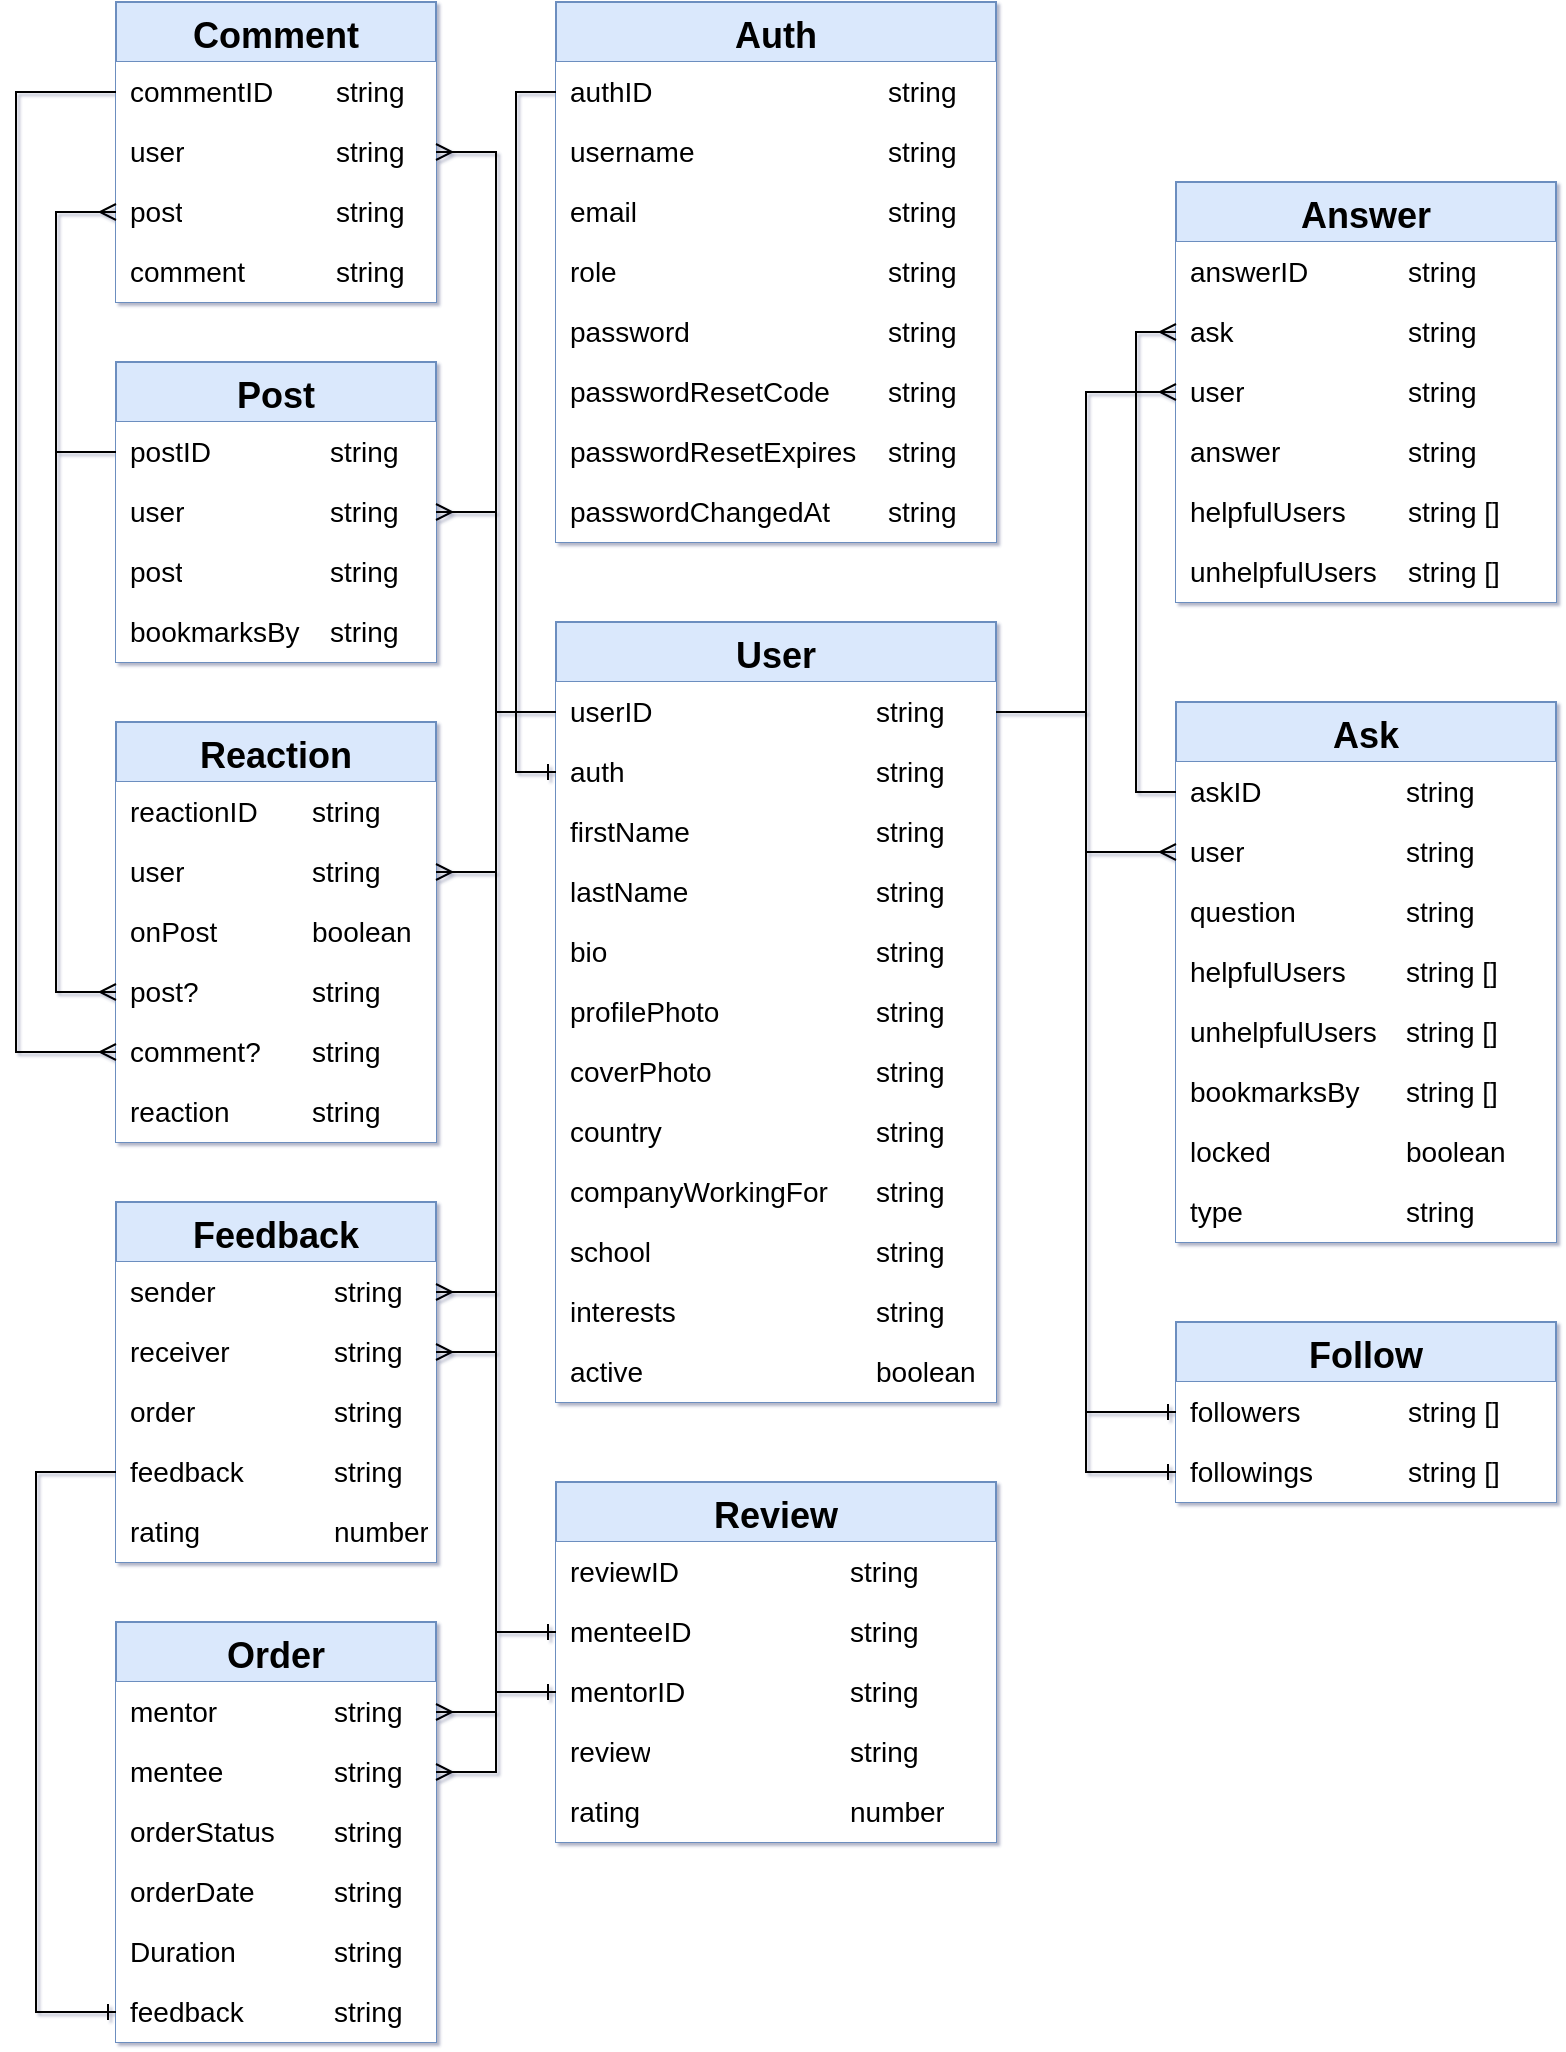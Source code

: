 <mxfile>
    <diagram name="Page-1" id="q4UrDDv0PWTNzyDM_Sgz">
        <mxGraphModel dx="-43" dy="786" grid="1" gridSize="10" guides="1" tooltips="1" connect="1" arrows="1" fold="1" page="1" pageScale="1" pageWidth="850" pageHeight="1100" background="none" math="0" shadow="1">
            <root>
                <mxCell id="0"/>
                <mxCell id="1" parent="0"/>
                <mxCell id="RJMvMQkkJR_VjAVG7Zus-235" value="Answer" style="shape=table;startSize=30;container=1;collapsible=0;childLayout=tableLayout;fillColor=#dae8fc;strokeColor=#6c8ebf;fontStyle=1;fontSize=18;" parent="1" vertex="1">
                    <mxGeometry x="1490" y="100" width="190" height="210" as="geometry"/>
                </mxCell>
                <mxCell id="RJMvMQkkJR_VjAVG7Zus-236" value="" style="shape=tableRow;horizontal=0;startSize=0;swimlaneHead=0;swimlaneBody=0;strokeColor=inherit;top=0;left=0;bottom=0;right=0;collapsible=0;dropTarget=0;fillColor=none;points=[[0,0.5],[1,0.5]];portConstraint=eastwest;" parent="RJMvMQkkJR_VjAVG7Zus-235" vertex="1">
                    <mxGeometry y="30" width="190" height="30" as="geometry"/>
                </mxCell>
                <mxCell id="RJMvMQkkJR_VjAVG7Zus-237" value="answerID" style="shape=partialRectangle;html=1;whiteSpace=wrap;connectable=0;strokeColor=inherit;overflow=hidden;fillColor=default;top=0;left=0;bottom=0;right=0;pointerEvents=1;align=left;fontSize=14;spacingLeft=5;" parent="RJMvMQkkJR_VjAVG7Zus-236" vertex="1">
                    <mxGeometry width="109" height="30" as="geometry">
                        <mxRectangle width="109" height="30" as="alternateBounds"/>
                    </mxGeometry>
                </mxCell>
                <mxCell id="RJMvMQkkJR_VjAVG7Zus-238" value="string" style="shape=partialRectangle;html=1;whiteSpace=wrap;connectable=0;strokeColor=inherit;overflow=hidden;fillColor=default;top=0;left=0;bottom=0;right=0;pointerEvents=1;align=left;fontSize=14;spacingLeft=5;" parent="RJMvMQkkJR_VjAVG7Zus-236" vertex="1">
                    <mxGeometry x="109" width="81" height="30" as="geometry">
                        <mxRectangle width="81" height="30" as="alternateBounds"/>
                    </mxGeometry>
                </mxCell>
                <mxCell id="RJMvMQkkJR_VjAVG7Zus-239" value="" style="shape=tableRow;horizontal=0;startSize=0;swimlaneHead=0;swimlaneBody=0;strokeColor=inherit;top=0;left=0;bottom=0;right=0;collapsible=0;dropTarget=0;fillColor=none;points=[[0,0.5],[1,0.5]];portConstraint=eastwest;" parent="RJMvMQkkJR_VjAVG7Zus-235" vertex="1">
                    <mxGeometry y="60" width="190" height="30" as="geometry"/>
                </mxCell>
                <mxCell id="RJMvMQkkJR_VjAVG7Zus-240" value="ask" style="shape=partialRectangle;html=1;whiteSpace=wrap;connectable=0;strokeColor=inherit;overflow=hidden;fillColor=default;top=0;left=0;bottom=0;right=0;pointerEvents=1;align=left;fontSize=14;spacingLeft=5;" parent="RJMvMQkkJR_VjAVG7Zus-239" vertex="1">
                    <mxGeometry width="109" height="30" as="geometry">
                        <mxRectangle width="109" height="30" as="alternateBounds"/>
                    </mxGeometry>
                </mxCell>
                <mxCell id="RJMvMQkkJR_VjAVG7Zus-241" value="string" style="shape=partialRectangle;html=1;whiteSpace=wrap;connectable=0;strokeColor=inherit;overflow=hidden;fillColor=default;top=0;left=0;bottom=0;right=0;pointerEvents=1;align=left;fontSize=14;spacingLeft=5;" parent="RJMvMQkkJR_VjAVG7Zus-239" vertex="1">
                    <mxGeometry x="109" width="81" height="30" as="geometry">
                        <mxRectangle width="81" height="30" as="alternateBounds"/>
                    </mxGeometry>
                </mxCell>
                <mxCell id="RJMvMQkkJR_VjAVG7Zus-515" value="" style="shape=tableRow;horizontal=0;startSize=0;swimlaneHead=0;swimlaneBody=0;strokeColor=inherit;top=0;left=0;bottom=0;right=0;collapsible=0;dropTarget=0;fillColor=none;points=[[0,0.5],[1,0.5]];portConstraint=eastwest;" parent="RJMvMQkkJR_VjAVG7Zus-235" vertex="1">
                    <mxGeometry y="90" width="190" height="30" as="geometry"/>
                </mxCell>
                <mxCell id="RJMvMQkkJR_VjAVG7Zus-516" value="user" style="shape=partialRectangle;html=1;whiteSpace=wrap;connectable=0;strokeColor=inherit;overflow=hidden;fillColor=default;top=0;left=0;bottom=0;right=0;pointerEvents=1;align=left;fontSize=14;spacingLeft=5;" parent="RJMvMQkkJR_VjAVG7Zus-515" vertex="1">
                    <mxGeometry width="109" height="30" as="geometry">
                        <mxRectangle width="109" height="30" as="alternateBounds"/>
                    </mxGeometry>
                </mxCell>
                <mxCell id="RJMvMQkkJR_VjAVG7Zus-517" value="string" style="shape=partialRectangle;html=1;whiteSpace=wrap;connectable=0;strokeColor=inherit;overflow=hidden;fillColor=default;top=0;left=0;bottom=0;right=0;pointerEvents=1;align=left;fontSize=14;spacingLeft=5;" parent="RJMvMQkkJR_VjAVG7Zus-515" vertex="1">
                    <mxGeometry x="109" width="81" height="30" as="geometry">
                        <mxRectangle width="81" height="30" as="alternateBounds"/>
                    </mxGeometry>
                </mxCell>
                <mxCell id="RJMvMQkkJR_VjAVG7Zus-242" value="" style="shape=tableRow;horizontal=0;startSize=0;swimlaneHead=0;swimlaneBody=0;strokeColor=inherit;top=0;left=0;bottom=0;right=0;collapsible=0;dropTarget=0;fillColor=none;points=[[0,0.5],[1,0.5]];portConstraint=eastwest;" parent="RJMvMQkkJR_VjAVG7Zus-235" vertex="1">
                    <mxGeometry y="120" width="190" height="30" as="geometry"/>
                </mxCell>
                <mxCell id="RJMvMQkkJR_VjAVG7Zus-243" value="answer" style="shape=partialRectangle;html=1;whiteSpace=wrap;connectable=0;strokeColor=inherit;overflow=hidden;fillColor=default;top=0;left=0;bottom=0;right=0;pointerEvents=1;align=left;fontSize=14;spacingLeft=5;" parent="RJMvMQkkJR_VjAVG7Zus-242" vertex="1">
                    <mxGeometry width="109" height="30" as="geometry">
                        <mxRectangle width="109" height="30" as="alternateBounds"/>
                    </mxGeometry>
                </mxCell>
                <mxCell id="RJMvMQkkJR_VjAVG7Zus-244" value="string" style="shape=partialRectangle;html=1;whiteSpace=wrap;connectable=0;strokeColor=inherit;overflow=hidden;fillColor=default;top=0;left=0;bottom=0;right=0;pointerEvents=1;align=left;fontSize=14;spacingLeft=5;" parent="RJMvMQkkJR_VjAVG7Zus-242" vertex="1">
                    <mxGeometry x="109" width="81" height="30" as="geometry">
                        <mxRectangle width="81" height="30" as="alternateBounds"/>
                    </mxGeometry>
                </mxCell>
                <mxCell id="RJMvMQkkJR_VjAVG7Zus-245" value="" style="shape=tableRow;horizontal=0;startSize=0;swimlaneHead=0;swimlaneBody=0;strokeColor=inherit;top=0;left=0;bottom=0;right=0;collapsible=0;dropTarget=0;fillColor=none;points=[[0,0.5],[1,0.5]];portConstraint=eastwest;" parent="RJMvMQkkJR_VjAVG7Zus-235" vertex="1">
                    <mxGeometry y="150" width="190" height="30" as="geometry"/>
                </mxCell>
                <mxCell id="RJMvMQkkJR_VjAVG7Zus-246" value="helpfulUsers" style="shape=partialRectangle;html=1;whiteSpace=wrap;connectable=0;strokeColor=inherit;overflow=hidden;fillColor=default;top=0;left=0;bottom=0;right=0;pointerEvents=1;align=left;fontSize=14;spacingLeft=5;" parent="RJMvMQkkJR_VjAVG7Zus-245" vertex="1">
                    <mxGeometry width="109" height="30" as="geometry">
                        <mxRectangle width="109" height="30" as="alternateBounds"/>
                    </mxGeometry>
                </mxCell>
                <mxCell id="RJMvMQkkJR_VjAVG7Zus-247" value="string []" style="shape=partialRectangle;html=1;whiteSpace=wrap;connectable=0;strokeColor=inherit;overflow=hidden;fillColor=default;top=0;left=0;bottom=0;right=0;pointerEvents=1;align=left;fontSize=14;spacingLeft=5;" parent="RJMvMQkkJR_VjAVG7Zus-245" vertex="1">
                    <mxGeometry x="109" width="81" height="30" as="geometry">
                        <mxRectangle width="81" height="30" as="alternateBounds"/>
                    </mxGeometry>
                </mxCell>
                <mxCell id="RJMvMQkkJR_VjAVG7Zus-443" value="" style="shape=tableRow;horizontal=0;startSize=0;swimlaneHead=0;swimlaneBody=0;strokeColor=inherit;top=0;left=0;bottom=0;right=0;collapsible=0;dropTarget=0;fillColor=none;points=[[0,0.5],[1,0.5]];portConstraint=eastwest;" parent="RJMvMQkkJR_VjAVG7Zus-235" vertex="1">
                    <mxGeometry y="180" width="190" height="30" as="geometry"/>
                </mxCell>
                <mxCell id="RJMvMQkkJR_VjAVG7Zus-444" value="unhelpfulUsers" style="shape=partialRectangle;html=1;whiteSpace=wrap;connectable=0;strokeColor=inherit;overflow=hidden;fillColor=default;top=0;left=0;bottom=0;right=0;pointerEvents=1;align=left;fontSize=14;spacingLeft=5;" parent="RJMvMQkkJR_VjAVG7Zus-443" vertex="1">
                    <mxGeometry width="109" height="30" as="geometry">
                        <mxRectangle width="109" height="30" as="alternateBounds"/>
                    </mxGeometry>
                </mxCell>
                <mxCell id="RJMvMQkkJR_VjAVG7Zus-445" value="string []" style="shape=partialRectangle;html=1;whiteSpace=wrap;connectable=0;strokeColor=inherit;overflow=hidden;fillColor=default;top=0;left=0;bottom=0;right=0;pointerEvents=1;align=left;fontSize=14;spacingLeft=5;" parent="RJMvMQkkJR_VjAVG7Zus-443" vertex="1">
                    <mxGeometry x="109" width="81" height="30" as="geometry">
                        <mxRectangle width="81" height="30" as="alternateBounds"/>
                    </mxGeometry>
                </mxCell>
                <mxCell id="RJMvMQkkJR_VjAVG7Zus-339" value="Auth" style="shape=table;startSize=30;container=1;collapsible=0;childLayout=tableLayout;fillColor=#dae8fc;strokeColor=#6c8ebf;fontStyle=1;fontSize=18;" parent="1" vertex="1">
                    <mxGeometry x="1180" y="10" width="220" height="270" as="geometry"/>
                </mxCell>
                <mxCell id="RJMvMQkkJR_VjAVG7Zus-340" value="" style="shape=tableRow;horizontal=0;startSize=0;swimlaneHead=0;swimlaneBody=0;strokeColor=inherit;top=0;left=0;bottom=0;right=0;collapsible=0;dropTarget=0;fillColor=none;points=[[0,0.5],[1,0.5]];portConstraint=eastwest;" parent="RJMvMQkkJR_VjAVG7Zus-339" vertex="1">
                    <mxGeometry y="30" width="220" height="30" as="geometry"/>
                </mxCell>
                <mxCell id="RJMvMQkkJR_VjAVG7Zus-341" value="authID" style="shape=partialRectangle;html=1;whiteSpace=wrap;connectable=0;strokeColor=inherit;overflow=hidden;fillColor=default;top=0;left=0;bottom=0;right=0;pointerEvents=1;align=left;fontSize=14;spacingLeft=5;" parent="RJMvMQkkJR_VjAVG7Zus-340" vertex="1">
                    <mxGeometry width="159" height="30" as="geometry">
                        <mxRectangle width="159" height="30" as="alternateBounds"/>
                    </mxGeometry>
                </mxCell>
                <mxCell id="RJMvMQkkJR_VjAVG7Zus-342" value="string" style="shape=partialRectangle;html=1;whiteSpace=wrap;connectable=0;strokeColor=inherit;overflow=hidden;fillColor=default;top=0;left=0;bottom=0;right=0;pointerEvents=1;align=left;fontSize=14;spacingLeft=5;" parent="RJMvMQkkJR_VjAVG7Zus-340" vertex="1">
                    <mxGeometry x="159" width="61" height="30" as="geometry">
                        <mxRectangle width="61" height="30" as="alternateBounds"/>
                    </mxGeometry>
                </mxCell>
                <mxCell id="RJMvMQkkJR_VjAVG7Zus-343" value="" style="shape=tableRow;horizontal=0;startSize=0;swimlaneHead=0;swimlaneBody=0;strokeColor=inherit;top=0;left=0;bottom=0;right=0;collapsible=0;dropTarget=0;fillColor=none;points=[[0,0.5],[1,0.5]];portConstraint=eastwest;" parent="RJMvMQkkJR_VjAVG7Zus-339" vertex="1">
                    <mxGeometry y="60" width="220" height="30" as="geometry"/>
                </mxCell>
                <mxCell id="RJMvMQkkJR_VjAVG7Zus-344" value="username" style="shape=partialRectangle;html=1;whiteSpace=wrap;connectable=0;strokeColor=inherit;overflow=hidden;fillColor=default;top=0;left=0;bottom=0;right=0;pointerEvents=1;align=left;fontSize=14;spacingLeft=5;" parent="RJMvMQkkJR_VjAVG7Zus-343" vertex="1">
                    <mxGeometry width="159" height="30" as="geometry">
                        <mxRectangle width="159" height="30" as="alternateBounds"/>
                    </mxGeometry>
                </mxCell>
                <mxCell id="RJMvMQkkJR_VjAVG7Zus-345" value="string" style="shape=partialRectangle;html=1;whiteSpace=wrap;connectable=0;strokeColor=inherit;overflow=hidden;fillColor=default;top=0;left=0;bottom=0;right=0;pointerEvents=1;align=left;fontSize=14;spacingLeft=5;" parent="RJMvMQkkJR_VjAVG7Zus-343" vertex="1">
                    <mxGeometry x="159" width="61" height="30" as="geometry">
                        <mxRectangle width="61" height="30" as="alternateBounds"/>
                    </mxGeometry>
                </mxCell>
                <mxCell id="RJMvMQkkJR_VjAVG7Zus-346" value="" style="shape=tableRow;horizontal=0;startSize=0;swimlaneHead=0;swimlaneBody=0;strokeColor=inherit;top=0;left=0;bottom=0;right=0;collapsible=0;dropTarget=0;fillColor=none;points=[[0,0.5],[1,0.5]];portConstraint=eastwest;" parent="RJMvMQkkJR_VjAVG7Zus-339" vertex="1">
                    <mxGeometry y="90" width="220" height="30" as="geometry"/>
                </mxCell>
                <mxCell id="RJMvMQkkJR_VjAVG7Zus-347" value="email" style="shape=partialRectangle;html=1;whiteSpace=wrap;connectable=0;strokeColor=inherit;overflow=hidden;fillColor=default;top=0;left=0;bottom=0;right=0;pointerEvents=1;align=left;fontSize=14;spacingLeft=5;" parent="RJMvMQkkJR_VjAVG7Zus-346" vertex="1">
                    <mxGeometry width="159" height="30" as="geometry">
                        <mxRectangle width="159" height="30" as="alternateBounds"/>
                    </mxGeometry>
                </mxCell>
                <mxCell id="RJMvMQkkJR_VjAVG7Zus-348" value="string" style="shape=partialRectangle;html=1;whiteSpace=wrap;connectable=0;strokeColor=inherit;overflow=hidden;fillColor=default;top=0;left=0;bottom=0;right=0;pointerEvents=1;align=left;fontSize=14;spacingLeft=5;" parent="RJMvMQkkJR_VjAVG7Zus-346" vertex="1">
                    <mxGeometry x="159" width="61" height="30" as="geometry">
                        <mxRectangle width="61" height="30" as="alternateBounds"/>
                    </mxGeometry>
                </mxCell>
                <mxCell id="RJMvMQkkJR_VjAVG7Zus-349" value="" style="shape=tableRow;horizontal=0;startSize=0;swimlaneHead=0;swimlaneBody=0;strokeColor=inherit;top=0;left=0;bottom=0;right=0;collapsible=0;dropTarget=0;fillColor=none;points=[[0,0.5],[1,0.5]];portConstraint=eastwest;" parent="RJMvMQkkJR_VjAVG7Zus-339" vertex="1">
                    <mxGeometry y="120" width="220" height="30" as="geometry"/>
                </mxCell>
                <mxCell id="RJMvMQkkJR_VjAVG7Zus-350" value="role" style="shape=partialRectangle;html=1;whiteSpace=wrap;connectable=0;strokeColor=inherit;overflow=hidden;fillColor=default;top=0;left=0;bottom=0;right=0;pointerEvents=1;align=left;fontSize=14;spacingLeft=5;" parent="RJMvMQkkJR_VjAVG7Zus-349" vertex="1">
                    <mxGeometry width="159" height="30" as="geometry">
                        <mxRectangle width="159" height="30" as="alternateBounds"/>
                    </mxGeometry>
                </mxCell>
                <mxCell id="RJMvMQkkJR_VjAVG7Zus-351" value="string" style="shape=partialRectangle;html=1;whiteSpace=wrap;connectable=0;strokeColor=inherit;overflow=hidden;fillColor=default;top=0;left=0;bottom=0;right=0;pointerEvents=1;align=left;fontSize=14;spacingLeft=5;" parent="RJMvMQkkJR_VjAVG7Zus-349" vertex="1">
                    <mxGeometry x="159" width="61" height="30" as="geometry">
                        <mxRectangle width="61" height="30" as="alternateBounds"/>
                    </mxGeometry>
                </mxCell>
                <mxCell id="RJMvMQkkJR_VjAVG7Zus-458" value="" style="shape=tableRow;horizontal=0;startSize=0;swimlaneHead=0;swimlaneBody=0;strokeColor=inherit;top=0;left=0;bottom=0;right=0;collapsible=0;dropTarget=0;fillColor=none;points=[[0,0.5],[1,0.5]];portConstraint=eastwest;" parent="RJMvMQkkJR_VjAVG7Zus-339" vertex="1">
                    <mxGeometry y="150" width="220" height="30" as="geometry"/>
                </mxCell>
                <mxCell id="RJMvMQkkJR_VjAVG7Zus-459" value="password" style="shape=partialRectangle;html=1;whiteSpace=wrap;connectable=0;strokeColor=inherit;overflow=hidden;fillColor=default;top=0;left=0;bottom=0;right=0;pointerEvents=1;align=left;fontSize=14;spacingLeft=5;" parent="RJMvMQkkJR_VjAVG7Zus-458" vertex="1">
                    <mxGeometry width="159" height="30" as="geometry">
                        <mxRectangle width="159" height="30" as="alternateBounds"/>
                    </mxGeometry>
                </mxCell>
                <mxCell id="RJMvMQkkJR_VjAVG7Zus-460" value="string" style="shape=partialRectangle;html=1;whiteSpace=wrap;connectable=0;strokeColor=inherit;overflow=hidden;fillColor=default;top=0;left=0;bottom=0;right=0;pointerEvents=1;align=left;fontSize=14;spacingLeft=5;" parent="RJMvMQkkJR_VjAVG7Zus-458" vertex="1">
                    <mxGeometry x="159" width="61" height="30" as="geometry">
                        <mxRectangle width="61" height="30" as="alternateBounds"/>
                    </mxGeometry>
                </mxCell>
                <mxCell id="RJMvMQkkJR_VjAVG7Zus-461" value="" style="shape=tableRow;horizontal=0;startSize=0;swimlaneHead=0;swimlaneBody=0;strokeColor=inherit;top=0;left=0;bottom=0;right=0;collapsible=0;dropTarget=0;fillColor=none;points=[[0,0.5],[1,0.5]];portConstraint=eastwest;" parent="RJMvMQkkJR_VjAVG7Zus-339" vertex="1">
                    <mxGeometry y="180" width="220" height="30" as="geometry"/>
                </mxCell>
                <mxCell id="RJMvMQkkJR_VjAVG7Zus-462" value="passwordResetCode" style="shape=partialRectangle;html=1;whiteSpace=wrap;connectable=0;strokeColor=inherit;overflow=hidden;fillColor=default;top=0;left=0;bottom=0;right=0;pointerEvents=1;align=left;fontSize=14;spacingLeft=5;" parent="RJMvMQkkJR_VjAVG7Zus-461" vertex="1">
                    <mxGeometry width="159" height="30" as="geometry">
                        <mxRectangle width="159" height="30" as="alternateBounds"/>
                    </mxGeometry>
                </mxCell>
                <mxCell id="RJMvMQkkJR_VjAVG7Zus-463" value="string" style="shape=partialRectangle;html=1;whiteSpace=wrap;connectable=0;strokeColor=inherit;overflow=hidden;fillColor=default;top=0;left=0;bottom=0;right=0;pointerEvents=1;align=left;fontSize=14;spacingLeft=5;" parent="RJMvMQkkJR_VjAVG7Zus-461" vertex="1">
                    <mxGeometry x="159" width="61" height="30" as="geometry">
                        <mxRectangle width="61" height="30" as="alternateBounds"/>
                    </mxGeometry>
                </mxCell>
                <mxCell id="RJMvMQkkJR_VjAVG7Zus-464" value="" style="shape=tableRow;horizontal=0;startSize=0;swimlaneHead=0;swimlaneBody=0;strokeColor=inherit;top=0;left=0;bottom=0;right=0;collapsible=0;dropTarget=0;fillColor=none;points=[[0,0.5],[1,0.5]];portConstraint=eastwest;" parent="RJMvMQkkJR_VjAVG7Zus-339" vertex="1">
                    <mxGeometry y="210" width="220" height="30" as="geometry"/>
                </mxCell>
                <mxCell id="RJMvMQkkJR_VjAVG7Zus-465" value="passwordResetExpires" style="shape=partialRectangle;html=1;whiteSpace=wrap;connectable=0;strokeColor=inherit;overflow=hidden;fillColor=default;top=0;left=0;bottom=0;right=0;pointerEvents=1;align=left;fontSize=14;spacingLeft=5;" parent="RJMvMQkkJR_VjAVG7Zus-464" vertex="1">
                    <mxGeometry width="159" height="30" as="geometry">
                        <mxRectangle width="159" height="30" as="alternateBounds"/>
                    </mxGeometry>
                </mxCell>
                <mxCell id="RJMvMQkkJR_VjAVG7Zus-466" value="string" style="shape=partialRectangle;html=1;whiteSpace=wrap;connectable=0;strokeColor=inherit;overflow=hidden;fillColor=default;top=0;left=0;bottom=0;right=0;pointerEvents=1;align=left;fontSize=14;spacingLeft=5;" parent="RJMvMQkkJR_VjAVG7Zus-464" vertex="1">
                    <mxGeometry x="159" width="61" height="30" as="geometry">
                        <mxRectangle width="61" height="30" as="alternateBounds"/>
                    </mxGeometry>
                </mxCell>
                <mxCell id="RJMvMQkkJR_VjAVG7Zus-467" value="" style="shape=tableRow;horizontal=0;startSize=0;swimlaneHead=0;swimlaneBody=0;strokeColor=inherit;top=0;left=0;bottom=0;right=0;collapsible=0;dropTarget=0;fillColor=none;points=[[0,0.5],[1,0.5]];portConstraint=eastwest;" parent="RJMvMQkkJR_VjAVG7Zus-339" vertex="1">
                    <mxGeometry y="240" width="220" height="30" as="geometry"/>
                </mxCell>
                <mxCell id="RJMvMQkkJR_VjAVG7Zus-468" value="passwordChangedAt" style="shape=partialRectangle;html=1;whiteSpace=wrap;connectable=0;strokeColor=inherit;overflow=hidden;fillColor=default;top=0;left=0;bottom=0;right=0;pointerEvents=1;align=left;fontSize=14;spacingLeft=5;" parent="RJMvMQkkJR_VjAVG7Zus-467" vertex="1">
                    <mxGeometry width="159" height="30" as="geometry">
                        <mxRectangle width="159" height="30" as="alternateBounds"/>
                    </mxGeometry>
                </mxCell>
                <mxCell id="RJMvMQkkJR_VjAVG7Zus-469" value="string" style="shape=partialRectangle;html=1;whiteSpace=wrap;connectable=0;strokeColor=inherit;overflow=hidden;fillColor=default;top=0;left=0;bottom=0;right=0;pointerEvents=1;align=left;fontSize=14;spacingLeft=5;" parent="RJMvMQkkJR_VjAVG7Zus-467" vertex="1">
                    <mxGeometry x="159" width="61" height="30" as="geometry">
                        <mxRectangle width="61" height="30" as="alternateBounds"/>
                    </mxGeometry>
                </mxCell>
                <mxCell id="RJMvMQkkJR_VjAVG7Zus-352" value="Comment" style="shape=table;startSize=30;container=1;collapsible=0;childLayout=tableLayout;fillColor=#dae8fc;strokeColor=#6c8ebf;fontStyle=1;fontSize=18;" parent="1" vertex="1">
                    <mxGeometry x="960" y="10" width="160" height="150" as="geometry"/>
                </mxCell>
                <mxCell id="RJMvMQkkJR_VjAVG7Zus-353" value="" style="shape=tableRow;horizontal=0;startSize=0;swimlaneHead=0;swimlaneBody=0;strokeColor=inherit;top=0;left=0;bottom=0;right=0;collapsible=0;dropTarget=0;fillColor=none;points=[[0,0.5],[1,0.5]];portConstraint=eastwest;" parent="RJMvMQkkJR_VjAVG7Zus-352" vertex="1">
                    <mxGeometry y="30" width="160" height="30" as="geometry"/>
                </mxCell>
                <mxCell id="RJMvMQkkJR_VjAVG7Zus-354" value="commentID" style="shape=partialRectangle;html=1;whiteSpace=wrap;connectable=0;strokeColor=inherit;overflow=hidden;fillColor=default;top=0;left=0;bottom=0;right=0;pointerEvents=1;align=left;fontSize=14;spacingLeft=5;" parent="RJMvMQkkJR_VjAVG7Zus-353" vertex="1">
                    <mxGeometry width="103" height="30" as="geometry">
                        <mxRectangle width="103" height="30" as="alternateBounds"/>
                    </mxGeometry>
                </mxCell>
                <mxCell id="RJMvMQkkJR_VjAVG7Zus-355" value="string" style="shape=partialRectangle;html=1;whiteSpace=wrap;connectable=0;strokeColor=inherit;overflow=hidden;fillColor=default;top=0;left=0;bottom=0;right=0;pointerEvents=1;align=left;fontSize=14;spacingLeft=5;" parent="RJMvMQkkJR_VjAVG7Zus-353" vertex="1">
                    <mxGeometry x="103" width="57" height="30" as="geometry">
                        <mxRectangle width="57" height="30" as="alternateBounds"/>
                    </mxGeometry>
                </mxCell>
                <mxCell id="RJMvMQkkJR_VjAVG7Zus-356" value="" style="shape=tableRow;horizontal=0;startSize=0;swimlaneHead=0;swimlaneBody=0;strokeColor=inherit;top=0;left=0;bottom=0;right=0;collapsible=0;dropTarget=0;fillColor=none;points=[[0,0.5],[1,0.5]];portConstraint=eastwest;" parent="RJMvMQkkJR_VjAVG7Zus-352" vertex="1">
                    <mxGeometry y="60" width="160" height="30" as="geometry"/>
                </mxCell>
                <mxCell id="RJMvMQkkJR_VjAVG7Zus-357" value="user" style="shape=partialRectangle;html=1;whiteSpace=wrap;connectable=0;strokeColor=inherit;overflow=hidden;fillColor=default;top=0;left=0;bottom=0;right=0;pointerEvents=1;align=left;fontSize=14;spacingLeft=5;" parent="RJMvMQkkJR_VjAVG7Zus-356" vertex="1">
                    <mxGeometry width="103" height="30" as="geometry">
                        <mxRectangle width="103" height="30" as="alternateBounds"/>
                    </mxGeometry>
                </mxCell>
                <mxCell id="RJMvMQkkJR_VjAVG7Zus-358" value="string" style="shape=partialRectangle;html=1;whiteSpace=wrap;connectable=0;strokeColor=inherit;overflow=hidden;fillColor=default;top=0;left=0;bottom=0;right=0;pointerEvents=1;align=left;fontSize=14;spacingLeft=5;" parent="RJMvMQkkJR_VjAVG7Zus-356" vertex="1">
                    <mxGeometry x="103" width="57" height="30" as="geometry">
                        <mxRectangle width="57" height="30" as="alternateBounds"/>
                    </mxGeometry>
                </mxCell>
                <mxCell id="RJMvMQkkJR_VjAVG7Zus-359" value="" style="shape=tableRow;horizontal=0;startSize=0;swimlaneHead=0;swimlaneBody=0;strokeColor=inherit;top=0;left=0;bottom=0;right=0;collapsible=0;dropTarget=0;fillColor=none;points=[[0,0.5],[1,0.5]];portConstraint=eastwest;" parent="RJMvMQkkJR_VjAVG7Zus-352" vertex="1">
                    <mxGeometry y="90" width="160" height="30" as="geometry"/>
                </mxCell>
                <mxCell id="RJMvMQkkJR_VjAVG7Zus-360" value="post" style="shape=partialRectangle;html=1;whiteSpace=wrap;connectable=0;strokeColor=inherit;overflow=hidden;fillColor=default;top=0;left=0;bottom=0;right=0;pointerEvents=1;align=left;fontSize=14;spacingLeft=5;" parent="RJMvMQkkJR_VjAVG7Zus-359" vertex="1">
                    <mxGeometry width="103" height="30" as="geometry">
                        <mxRectangle width="103" height="30" as="alternateBounds"/>
                    </mxGeometry>
                </mxCell>
                <mxCell id="RJMvMQkkJR_VjAVG7Zus-361" value="string" style="shape=partialRectangle;html=1;whiteSpace=wrap;connectable=0;strokeColor=inherit;overflow=hidden;fillColor=default;top=0;left=0;bottom=0;right=0;pointerEvents=1;align=left;fontSize=14;spacingLeft=5;" parent="RJMvMQkkJR_VjAVG7Zus-359" vertex="1">
                    <mxGeometry x="103" width="57" height="30" as="geometry">
                        <mxRectangle width="57" height="30" as="alternateBounds"/>
                    </mxGeometry>
                </mxCell>
                <mxCell id="RJMvMQkkJR_VjAVG7Zus-362" value="" style="shape=tableRow;horizontal=0;startSize=0;swimlaneHead=0;swimlaneBody=0;strokeColor=inherit;top=0;left=0;bottom=0;right=0;collapsible=0;dropTarget=0;fillColor=none;points=[[0,0.5],[1,0.5]];portConstraint=eastwest;" parent="RJMvMQkkJR_VjAVG7Zus-352" vertex="1">
                    <mxGeometry y="120" width="160" height="30" as="geometry"/>
                </mxCell>
                <mxCell id="RJMvMQkkJR_VjAVG7Zus-363" value="comment" style="shape=partialRectangle;html=1;whiteSpace=wrap;connectable=0;strokeColor=inherit;overflow=hidden;fillColor=default;top=0;left=0;bottom=0;right=0;pointerEvents=1;align=left;fontSize=14;spacingLeft=5;" parent="RJMvMQkkJR_VjAVG7Zus-362" vertex="1">
                    <mxGeometry width="103" height="30" as="geometry">
                        <mxRectangle width="103" height="30" as="alternateBounds"/>
                    </mxGeometry>
                </mxCell>
                <mxCell id="RJMvMQkkJR_VjAVG7Zus-364" value="string" style="shape=partialRectangle;html=1;whiteSpace=wrap;connectable=0;strokeColor=inherit;overflow=hidden;fillColor=default;top=0;left=0;bottom=0;right=0;pointerEvents=1;align=left;fontSize=14;spacingLeft=5;" parent="RJMvMQkkJR_VjAVG7Zus-362" vertex="1">
                    <mxGeometry x="103" width="57" height="30" as="geometry">
                        <mxRectangle width="57" height="30" as="alternateBounds"/>
                    </mxGeometry>
                </mxCell>
                <mxCell id="RJMvMQkkJR_VjAVG7Zus-365" value="Ask" style="shape=table;startSize=30;container=1;collapsible=0;childLayout=tableLayout;fillColor=#dae8fc;strokeColor=#6c8ebf;fontStyle=1;fontSize=18;" parent="1" vertex="1">
                    <mxGeometry x="1490" y="360" width="190" height="270" as="geometry"/>
                </mxCell>
                <mxCell id="RJMvMQkkJR_VjAVG7Zus-366" value="" style="shape=tableRow;horizontal=0;startSize=0;swimlaneHead=0;swimlaneBody=0;strokeColor=inherit;top=0;left=0;bottom=0;right=0;collapsible=0;dropTarget=0;fillColor=none;points=[[0,0.5],[1,0.5]];portConstraint=eastwest;" parent="RJMvMQkkJR_VjAVG7Zus-365" vertex="1">
                    <mxGeometry y="30" width="190" height="30" as="geometry"/>
                </mxCell>
                <mxCell id="RJMvMQkkJR_VjAVG7Zus-367" value="askID" style="shape=partialRectangle;html=1;whiteSpace=wrap;connectable=0;strokeColor=inherit;overflow=hidden;fillColor=default;top=0;left=0;bottom=0;right=0;pointerEvents=1;align=left;fontSize=14;spacingLeft=5;" parent="RJMvMQkkJR_VjAVG7Zus-366" vertex="1">
                    <mxGeometry width="108" height="30" as="geometry">
                        <mxRectangle width="108" height="30" as="alternateBounds"/>
                    </mxGeometry>
                </mxCell>
                <mxCell id="RJMvMQkkJR_VjAVG7Zus-368" value="string" style="shape=partialRectangle;html=1;whiteSpace=wrap;connectable=0;strokeColor=inherit;overflow=hidden;fillColor=default;top=0;left=0;bottom=0;right=0;pointerEvents=1;align=left;fontSize=14;spacingLeft=5;" parent="RJMvMQkkJR_VjAVG7Zus-366" vertex="1">
                    <mxGeometry x="108" width="82" height="30" as="geometry">
                        <mxRectangle width="82" height="30" as="alternateBounds"/>
                    </mxGeometry>
                </mxCell>
                <mxCell id="RJMvMQkkJR_VjAVG7Zus-369" value="" style="shape=tableRow;horizontal=0;startSize=0;swimlaneHead=0;swimlaneBody=0;strokeColor=inherit;top=0;left=0;bottom=0;right=0;collapsible=0;dropTarget=0;fillColor=none;points=[[0,0.5],[1,0.5]];portConstraint=eastwest;" parent="RJMvMQkkJR_VjAVG7Zus-365" vertex="1">
                    <mxGeometry y="60" width="190" height="30" as="geometry"/>
                </mxCell>
                <mxCell id="RJMvMQkkJR_VjAVG7Zus-370" value="user" style="shape=partialRectangle;html=1;whiteSpace=wrap;connectable=0;strokeColor=inherit;overflow=hidden;fillColor=default;top=0;left=0;bottom=0;right=0;pointerEvents=1;align=left;fontSize=14;spacingLeft=5;" parent="RJMvMQkkJR_VjAVG7Zus-369" vertex="1">
                    <mxGeometry width="108" height="30" as="geometry">
                        <mxRectangle width="108" height="30" as="alternateBounds"/>
                    </mxGeometry>
                </mxCell>
                <mxCell id="RJMvMQkkJR_VjAVG7Zus-371" value="string" style="shape=partialRectangle;html=1;whiteSpace=wrap;connectable=0;strokeColor=inherit;overflow=hidden;fillColor=default;top=0;left=0;bottom=0;right=0;pointerEvents=1;align=left;fontSize=14;spacingLeft=5;" parent="RJMvMQkkJR_VjAVG7Zus-369" vertex="1">
                    <mxGeometry x="108" width="82" height="30" as="geometry">
                        <mxRectangle width="82" height="30" as="alternateBounds"/>
                    </mxGeometry>
                </mxCell>
                <mxCell id="RJMvMQkkJR_VjAVG7Zus-452" value="" style="shape=tableRow;horizontal=0;startSize=0;swimlaneHead=0;swimlaneBody=0;strokeColor=inherit;top=0;left=0;bottom=0;right=0;collapsible=0;dropTarget=0;fillColor=none;points=[[0,0.5],[1,0.5]];portConstraint=eastwest;" parent="RJMvMQkkJR_VjAVG7Zus-365" vertex="1">
                    <mxGeometry y="90" width="190" height="30" as="geometry"/>
                </mxCell>
                <mxCell id="RJMvMQkkJR_VjAVG7Zus-453" value="question" style="shape=partialRectangle;html=1;whiteSpace=wrap;connectable=0;strokeColor=inherit;overflow=hidden;fillColor=default;top=0;left=0;bottom=0;right=0;pointerEvents=1;align=left;fontSize=14;spacingLeft=5;" parent="RJMvMQkkJR_VjAVG7Zus-452" vertex="1">
                    <mxGeometry width="108" height="30" as="geometry">
                        <mxRectangle width="108" height="30" as="alternateBounds"/>
                    </mxGeometry>
                </mxCell>
                <mxCell id="RJMvMQkkJR_VjAVG7Zus-454" value="string" style="shape=partialRectangle;html=1;whiteSpace=wrap;connectable=0;strokeColor=inherit;overflow=hidden;fillColor=default;top=0;left=0;bottom=0;right=0;pointerEvents=1;align=left;fontSize=14;spacingLeft=5;" parent="RJMvMQkkJR_VjAVG7Zus-452" vertex="1">
                    <mxGeometry x="108" width="82" height="30" as="geometry">
                        <mxRectangle width="82" height="30" as="alternateBounds"/>
                    </mxGeometry>
                </mxCell>
                <mxCell id="RJMvMQkkJR_VjAVG7Zus-372" value="" style="shape=tableRow;horizontal=0;startSize=0;swimlaneHead=0;swimlaneBody=0;strokeColor=inherit;top=0;left=0;bottom=0;right=0;collapsible=0;dropTarget=0;fillColor=none;points=[[0,0.5],[1,0.5]];portConstraint=eastwest;" parent="RJMvMQkkJR_VjAVG7Zus-365" vertex="1">
                    <mxGeometry y="120" width="190" height="30" as="geometry"/>
                </mxCell>
                <mxCell id="RJMvMQkkJR_VjAVG7Zus-373" value="helpfulUsers" style="shape=partialRectangle;html=1;whiteSpace=wrap;connectable=0;strokeColor=inherit;overflow=hidden;fillColor=default;top=0;left=0;bottom=0;right=0;pointerEvents=1;align=left;fontSize=14;spacingLeft=5;" parent="RJMvMQkkJR_VjAVG7Zus-372" vertex="1">
                    <mxGeometry width="108" height="30" as="geometry">
                        <mxRectangle width="108" height="30" as="alternateBounds"/>
                    </mxGeometry>
                </mxCell>
                <mxCell id="RJMvMQkkJR_VjAVG7Zus-374" value="string []" style="shape=partialRectangle;html=1;whiteSpace=wrap;connectable=0;strokeColor=inherit;overflow=hidden;fillColor=default;top=0;left=0;bottom=0;right=0;pointerEvents=1;align=left;fontSize=14;spacingLeft=5;" parent="RJMvMQkkJR_VjAVG7Zus-372" vertex="1">
                    <mxGeometry x="108" width="82" height="30" as="geometry">
                        <mxRectangle width="82" height="30" as="alternateBounds"/>
                    </mxGeometry>
                </mxCell>
                <mxCell id="RJMvMQkkJR_VjAVG7Zus-446" value="" style="shape=tableRow;horizontal=0;startSize=0;swimlaneHead=0;swimlaneBody=0;strokeColor=inherit;top=0;left=0;bottom=0;right=0;collapsible=0;dropTarget=0;fillColor=none;points=[[0,0.5],[1,0.5]];portConstraint=eastwest;" parent="RJMvMQkkJR_VjAVG7Zus-365" vertex="1">
                    <mxGeometry y="150" width="190" height="30" as="geometry"/>
                </mxCell>
                <mxCell id="RJMvMQkkJR_VjAVG7Zus-447" value="unhelpfulUsers" style="shape=partialRectangle;html=1;whiteSpace=wrap;connectable=0;strokeColor=inherit;overflow=hidden;fillColor=default;top=0;left=0;bottom=0;right=0;pointerEvents=1;align=left;fontSize=14;spacingLeft=5;" parent="RJMvMQkkJR_VjAVG7Zus-446" vertex="1">
                    <mxGeometry width="108" height="30" as="geometry">
                        <mxRectangle width="108" height="30" as="alternateBounds"/>
                    </mxGeometry>
                </mxCell>
                <mxCell id="RJMvMQkkJR_VjAVG7Zus-448" value="string []" style="shape=partialRectangle;html=1;whiteSpace=wrap;connectable=0;strokeColor=inherit;overflow=hidden;fillColor=default;top=0;left=0;bottom=0;right=0;pointerEvents=1;align=left;fontSize=14;spacingLeft=5;" parent="RJMvMQkkJR_VjAVG7Zus-446" vertex="1">
                    <mxGeometry x="108" width="82" height="30" as="geometry">
                        <mxRectangle width="82" height="30" as="alternateBounds"/>
                    </mxGeometry>
                </mxCell>
                <mxCell id="RJMvMQkkJR_VjAVG7Zus-375" value="" style="shape=tableRow;horizontal=0;startSize=0;swimlaneHead=0;swimlaneBody=0;strokeColor=inherit;top=0;left=0;bottom=0;right=0;collapsible=0;dropTarget=0;fillColor=none;points=[[0,0.5],[1,0.5]];portConstraint=eastwest;" parent="RJMvMQkkJR_VjAVG7Zus-365" vertex="1">
                    <mxGeometry y="180" width="190" height="30" as="geometry"/>
                </mxCell>
                <mxCell id="RJMvMQkkJR_VjAVG7Zus-376" value="bookmarksBy" style="shape=partialRectangle;html=1;whiteSpace=wrap;connectable=0;strokeColor=inherit;overflow=hidden;fillColor=default;top=0;left=0;bottom=0;right=0;pointerEvents=1;align=left;fontSize=14;spacingLeft=5;" parent="RJMvMQkkJR_VjAVG7Zus-375" vertex="1">
                    <mxGeometry width="108" height="30" as="geometry">
                        <mxRectangle width="108" height="30" as="alternateBounds"/>
                    </mxGeometry>
                </mxCell>
                <mxCell id="RJMvMQkkJR_VjAVG7Zus-377" value="string []" style="shape=partialRectangle;html=1;whiteSpace=wrap;connectable=0;strokeColor=inherit;overflow=hidden;fillColor=default;top=0;left=0;bottom=0;right=0;pointerEvents=1;align=left;fontSize=14;spacingLeft=5;" parent="RJMvMQkkJR_VjAVG7Zus-375" vertex="1">
                    <mxGeometry x="108" width="82" height="30" as="geometry">
                        <mxRectangle width="82" height="30" as="alternateBounds"/>
                    </mxGeometry>
                </mxCell>
                <mxCell id="RJMvMQkkJR_VjAVG7Zus-449" value="" style="shape=tableRow;horizontal=0;startSize=0;swimlaneHead=0;swimlaneBody=0;strokeColor=inherit;top=0;left=0;bottom=0;right=0;collapsible=0;dropTarget=0;fillColor=none;points=[[0,0.5],[1,0.5]];portConstraint=eastwest;" parent="RJMvMQkkJR_VjAVG7Zus-365" vertex="1">
                    <mxGeometry y="210" width="190" height="30" as="geometry"/>
                </mxCell>
                <mxCell id="RJMvMQkkJR_VjAVG7Zus-450" value="locked" style="shape=partialRectangle;html=1;whiteSpace=wrap;connectable=0;strokeColor=inherit;overflow=hidden;fillColor=default;top=0;left=0;bottom=0;right=0;pointerEvents=1;align=left;fontSize=14;spacingLeft=5;" parent="RJMvMQkkJR_VjAVG7Zus-449" vertex="1">
                    <mxGeometry width="108" height="30" as="geometry">
                        <mxRectangle width="108" height="30" as="alternateBounds"/>
                    </mxGeometry>
                </mxCell>
                <mxCell id="RJMvMQkkJR_VjAVG7Zus-451" value="boolean" style="shape=partialRectangle;html=1;whiteSpace=wrap;connectable=0;strokeColor=inherit;overflow=hidden;fillColor=default;top=0;left=0;bottom=0;right=0;pointerEvents=1;align=left;fontSize=14;spacingLeft=5;" parent="RJMvMQkkJR_VjAVG7Zus-449" vertex="1">
                    <mxGeometry x="108" width="82" height="30" as="geometry">
                        <mxRectangle width="82" height="30" as="alternateBounds"/>
                    </mxGeometry>
                </mxCell>
                <mxCell id="RJMvMQkkJR_VjAVG7Zus-455" value="" style="shape=tableRow;horizontal=0;startSize=0;swimlaneHead=0;swimlaneBody=0;strokeColor=inherit;top=0;left=0;bottom=0;right=0;collapsible=0;dropTarget=0;fillColor=none;points=[[0,0.5],[1,0.5]];portConstraint=eastwest;" parent="RJMvMQkkJR_VjAVG7Zus-365" vertex="1">
                    <mxGeometry y="240" width="190" height="30" as="geometry"/>
                </mxCell>
                <mxCell id="RJMvMQkkJR_VjAVG7Zus-456" value="type" style="shape=partialRectangle;html=1;whiteSpace=wrap;connectable=0;strokeColor=inherit;overflow=hidden;fillColor=default;top=0;left=0;bottom=0;right=0;pointerEvents=1;align=left;fontSize=14;spacingLeft=5;" parent="RJMvMQkkJR_VjAVG7Zus-455" vertex="1">
                    <mxGeometry width="108" height="30" as="geometry">
                        <mxRectangle width="108" height="30" as="alternateBounds"/>
                    </mxGeometry>
                </mxCell>
                <mxCell id="RJMvMQkkJR_VjAVG7Zus-457" value="string" style="shape=partialRectangle;html=1;whiteSpace=wrap;connectable=0;strokeColor=inherit;overflow=hidden;fillColor=default;top=0;left=0;bottom=0;right=0;pointerEvents=1;align=left;fontSize=14;spacingLeft=5;" parent="RJMvMQkkJR_VjAVG7Zus-455" vertex="1">
                    <mxGeometry x="108" width="82" height="30" as="geometry">
                        <mxRectangle width="82" height="30" as="alternateBounds"/>
                    </mxGeometry>
                </mxCell>
                <mxCell id="RJMvMQkkJR_VjAVG7Zus-378" value="User" style="shape=table;startSize=30;container=1;collapsible=0;childLayout=tableLayout;fillColor=#dae8fc;strokeColor=#6c8ebf;fontStyle=1;fontSize=18;" parent="1" vertex="1">
                    <mxGeometry x="1180" y="320" width="220" height="390" as="geometry"/>
                </mxCell>
                <mxCell id="RJMvMQkkJR_VjAVG7Zus-379" value="" style="shape=tableRow;horizontal=0;startSize=0;swimlaneHead=0;swimlaneBody=0;strokeColor=inherit;top=0;left=0;bottom=0;right=0;collapsible=0;dropTarget=0;fillColor=none;points=[[0,0.5],[1,0.5]];portConstraint=eastwest;" parent="RJMvMQkkJR_VjAVG7Zus-378" vertex="1">
                    <mxGeometry y="30" width="220" height="30" as="geometry"/>
                </mxCell>
                <mxCell id="RJMvMQkkJR_VjAVG7Zus-380" value="userID" style="shape=partialRectangle;html=1;whiteSpace=wrap;connectable=0;strokeColor=inherit;overflow=hidden;fillColor=default;top=0;left=0;bottom=0;right=0;pointerEvents=1;align=left;fontSize=14;spacingLeft=5;" parent="RJMvMQkkJR_VjAVG7Zus-379" vertex="1">
                    <mxGeometry width="153" height="30" as="geometry">
                        <mxRectangle width="153" height="30" as="alternateBounds"/>
                    </mxGeometry>
                </mxCell>
                <mxCell id="RJMvMQkkJR_VjAVG7Zus-381" value="string" style="shape=partialRectangle;html=1;whiteSpace=wrap;connectable=0;strokeColor=inherit;overflow=hidden;fillColor=default;top=0;left=0;bottom=0;right=0;pointerEvents=1;align=left;fontSize=14;spacingLeft=5;" parent="RJMvMQkkJR_VjAVG7Zus-379" vertex="1">
                    <mxGeometry x="153" width="67" height="30" as="geometry">
                        <mxRectangle width="67" height="30" as="alternateBounds"/>
                    </mxGeometry>
                </mxCell>
                <mxCell id="RJMvMQkkJR_VjAVG7Zus-382" value="" style="shape=tableRow;horizontal=0;startSize=0;swimlaneHead=0;swimlaneBody=0;strokeColor=inherit;top=0;left=0;bottom=0;right=0;collapsible=0;dropTarget=0;fillColor=none;points=[[0,0.5],[1,0.5]];portConstraint=eastwest;" parent="RJMvMQkkJR_VjAVG7Zus-378" vertex="1">
                    <mxGeometry y="60" width="220" height="30" as="geometry"/>
                </mxCell>
                <mxCell id="RJMvMQkkJR_VjAVG7Zus-383" value="auth" style="shape=partialRectangle;html=1;whiteSpace=wrap;connectable=0;strokeColor=inherit;overflow=hidden;fillColor=default;top=0;left=0;bottom=0;right=0;pointerEvents=1;align=left;fontSize=14;spacingLeft=5;" parent="RJMvMQkkJR_VjAVG7Zus-382" vertex="1">
                    <mxGeometry width="153" height="30" as="geometry">
                        <mxRectangle width="153" height="30" as="alternateBounds"/>
                    </mxGeometry>
                </mxCell>
                <mxCell id="RJMvMQkkJR_VjAVG7Zus-384" value="string" style="shape=partialRectangle;html=1;whiteSpace=wrap;connectable=0;strokeColor=inherit;overflow=hidden;fillColor=default;top=0;left=0;bottom=0;right=0;pointerEvents=1;align=left;fontSize=14;spacingLeft=5;" parent="RJMvMQkkJR_VjAVG7Zus-382" vertex="1">
                    <mxGeometry x="153" width="67" height="30" as="geometry">
                        <mxRectangle width="67" height="30" as="alternateBounds"/>
                    </mxGeometry>
                </mxCell>
                <mxCell id="RJMvMQkkJR_VjAVG7Zus-385" value="" style="shape=tableRow;horizontal=0;startSize=0;swimlaneHead=0;swimlaneBody=0;strokeColor=inherit;top=0;left=0;bottom=0;right=0;collapsible=0;dropTarget=0;fillColor=none;points=[[0,0.5],[1,0.5]];portConstraint=eastwest;" parent="RJMvMQkkJR_VjAVG7Zus-378" vertex="1">
                    <mxGeometry y="90" width="220" height="30" as="geometry"/>
                </mxCell>
                <mxCell id="RJMvMQkkJR_VjAVG7Zus-386" value="firstName" style="shape=partialRectangle;html=1;whiteSpace=wrap;connectable=0;strokeColor=inherit;overflow=hidden;fillColor=default;top=0;left=0;bottom=0;right=0;pointerEvents=1;align=left;fontSize=14;spacingLeft=5;" parent="RJMvMQkkJR_VjAVG7Zus-385" vertex="1">
                    <mxGeometry width="153" height="30" as="geometry">
                        <mxRectangle width="153" height="30" as="alternateBounds"/>
                    </mxGeometry>
                </mxCell>
                <mxCell id="RJMvMQkkJR_VjAVG7Zus-387" value="string" style="shape=partialRectangle;html=1;whiteSpace=wrap;connectable=0;strokeColor=inherit;overflow=hidden;fillColor=default;top=0;left=0;bottom=0;right=0;pointerEvents=1;align=left;fontSize=14;spacingLeft=5;" parent="RJMvMQkkJR_VjAVG7Zus-385" vertex="1">
                    <mxGeometry x="153" width="67" height="30" as="geometry">
                        <mxRectangle width="67" height="30" as="alternateBounds"/>
                    </mxGeometry>
                </mxCell>
                <mxCell id="RJMvMQkkJR_VjAVG7Zus-388" value="" style="shape=tableRow;horizontal=0;startSize=0;swimlaneHead=0;swimlaneBody=0;strokeColor=inherit;top=0;left=0;bottom=0;right=0;collapsible=0;dropTarget=0;fillColor=none;points=[[0,0.5],[1,0.5]];portConstraint=eastwest;" parent="RJMvMQkkJR_VjAVG7Zus-378" vertex="1">
                    <mxGeometry y="120" width="220" height="30" as="geometry"/>
                </mxCell>
                <mxCell id="RJMvMQkkJR_VjAVG7Zus-389" value="lastName" style="shape=partialRectangle;html=1;whiteSpace=wrap;connectable=0;strokeColor=inherit;overflow=hidden;fillColor=default;top=0;left=0;bottom=0;right=0;pointerEvents=1;align=left;fontSize=14;spacingLeft=5;" parent="RJMvMQkkJR_VjAVG7Zus-388" vertex="1">
                    <mxGeometry width="153" height="30" as="geometry">
                        <mxRectangle width="153" height="30" as="alternateBounds"/>
                    </mxGeometry>
                </mxCell>
                <mxCell id="RJMvMQkkJR_VjAVG7Zus-390" value="string" style="shape=partialRectangle;html=1;whiteSpace=wrap;connectable=0;strokeColor=inherit;overflow=hidden;fillColor=default;top=0;left=0;bottom=0;right=0;pointerEvents=1;align=left;fontSize=14;spacingLeft=5;" parent="RJMvMQkkJR_VjAVG7Zus-388" vertex="1">
                    <mxGeometry x="153" width="67" height="30" as="geometry">
                        <mxRectangle width="67" height="30" as="alternateBounds"/>
                    </mxGeometry>
                </mxCell>
                <mxCell id="RJMvMQkkJR_VjAVG7Zus-479" value="" style="shape=tableRow;horizontal=0;startSize=0;swimlaneHead=0;swimlaneBody=0;strokeColor=inherit;top=0;left=0;bottom=0;right=0;collapsible=0;dropTarget=0;fillColor=none;points=[[0,0.5],[1,0.5]];portConstraint=eastwest;" parent="RJMvMQkkJR_VjAVG7Zus-378" vertex="1">
                    <mxGeometry y="150" width="220" height="30" as="geometry"/>
                </mxCell>
                <mxCell id="RJMvMQkkJR_VjAVG7Zus-480" value="bio" style="shape=partialRectangle;html=1;whiteSpace=wrap;connectable=0;strokeColor=inherit;overflow=hidden;fillColor=default;top=0;left=0;bottom=0;right=0;pointerEvents=1;align=left;fontSize=14;spacingLeft=5;" parent="RJMvMQkkJR_VjAVG7Zus-479" vertex="1">
                    <mxGeometry width="153" height="30" as="geometry">
                        <mxRectangle width="153" height="30" as="alternateBounds"/>
                    </mxGeometry>
                </mxCell>
                <mxCell id="RJMvMQkkJR_VjAVG7Zus-481" value="string" style="shape=partialRectangle;html=1;whiteSpace=wrap;connectable=0;strokeColor=inherit;overflow=hidden;fillColor=default;top=0;left=0;bottom=0;right=0;pointerEvents=1;align=left;fontSize=14;spacingLeft=5;" parent="RJMvMQkkJR_VjAVG7Zus-479" vertex="1">
                    <mxGeometry x="153" width="67" height="30" as="geometry">
                        <mxRectangle width="67" height="30" as="alternateBounds"/>
                    </mxGeometry>
                </mxCell>
                <mxCell id="RJMvMQkkJR_VjAVG7Zus-482" value="" style="shape=tableRow;horizontal=0;startSize=0;swimlaneHead=0;swimlaneBody=0;strokeColor=inherit;top=0;left=0;bottom=0;right=0;collapsible=0;dropTarget=0;fillColor=none;points=[[0,0.5],[1,0.5]];portConstraint=eastwest;" parent="RJMvMQkkJR_VjAVG7Zus-378" vertex="1">
                    <mxGeometry y="180" width="220" height="30" as="geometry"/>
                </mxCell>
                <mxCell id="RJMvMQkkJR_VjAVG7Zus-483" value="profilePhoto" style="shape=partialRectangle;html=1;whiteSpace=wrap;connectable=0;strokeColor=inherit;overflow=hidden;fillColor=default;top=0;left=0;bottom=0;right=0;pointerEvents=1;align=left;fontSize=14;spacingLeft=5;" parent="RJMvMQkkJR_VjAVG7Zus-482" vertex="1">
                    <mxGeometry width="153" height="30" as="geometry">
                        <mxRectangle width="153" height="30" as="alternateBounds"/>
                    </mxGeometry>
                </mxCell>
                <mxCell id="RJMvMQkkJR_VjAVG7Zus-484" value="string" style="shape=partialRectangle;html=1;whiteSpace=wrap;connectable=0;strokeColor=inherit;overflow=hidden;fillColor=default;top=0;left=0;bottom=0;right=0;pointerEvents=1;align=left;fontSize=14;spacingLeft=5;" parent="RJMvMQkkJR_VjAVG7Zus-482" vertex="1">
                    <mxGeometry x="153" width="67" height="30" as="geometry">
                        <mxRectangle width="67" height="30" as="alternateBounds"/>
                    </mxGeometry>
                </mxCell>
                <mxCell id="RJMvMQkkJR_VjAVG7Zus-485" value="" style="shape=tableRow;horizontal=0;startSize=0;swimlaneHead=0;swimlaneBody=0;strokeColor=inherit;top=0;left=0;bottom=0;right=0;collapsible=0;dropTarget=0;fillColor=none;points=[[0,0.5],[1,0.5]];portConstraint=eastwest;" parent="RJMvMQkkJR_VjAVG7Zus-378" vertex="1">
                    <mxGeometry y="210" width="220" height="30" as="geometry"/>
                </mxCell>
                <mxCell id="RJMvMQkkJR_VjAVG7Zus-486" value="coverPhoto" style="shape=partialRectangle;html=1;whiteSpace=wrap;connectable=0;strokeColor=inherit;overflow=hidden;fillColor=default;top=0;left=0;bottom=0;right=0;pointerEvents=1;align=left;fontSize=14;spacingLeft=5;" parent="RJMvMQkkJR_VjAVG7Zus-485" vertex="1">
                    <mxGeometry width="153" height="30" as="geometry">
                        <mxRectangle width="153" height="30" as="alternateBounds"/>
                    </mxGeometry>
                </mxCell>
                <mxCell id="RJMvMQkkJR_VjAVG7Zus-487" value="string" style="shape=partialRectangle;html=1;whiteSpace=wrap;connectable=0;strokeColor=inherit;overflow=hidden;fillColor=default;top=0;left=0;bottom=0;right=0;pointerEvents=1;align=left;fontSize=14;spacingLeft=5;" parent="RJMvMQkkJR_VjAVG7Zus-485" vertex="1">
                    <mxGeometry x="153" width="67" height="30" as="geometry">
                        <mxRectangle width="67" height="30" as="alternateBounds"/>
                    </mxGeometry>
                </mxCell>
                <mxCell id="RJMvMQkkJR_VjAVG7Zus-488" value="" style="shape=tableRow;horizontal=0;startSize=0;swimlaneHead=0;swimlaneBody=0;strokeColor=inherit;top=0;left=0;bottom=0;right=0;collapsible=0;dropTarget=0;fillColor=none;points=[[0,0.5],[1,0.5]];portConstraint=eastwest;" parent="RJMvMQkkJR_VjAVG7Zus-378" vertex="1">
                    <mxGeometry y="240" width="220" height="30" as="geometry"/>
                </mxCell>
                <mxCell id="RJMvMQkkJR_VjAVG7Zus-489" value="country" style="shape=partialRectangle;html=1;whiteSpace=wrap;connectable=0;strokeColor=inherit;overflow=hidden;fillColor=default;top=0;left=0;bottom=0;right=0;pointerEvents=1;align=left;fontSize=14;spacingLeft=5;" parent="RJMvMQkkJR_VjAVG7Zus-488" vertex="1">
                    <mxGeometry width="153" height="30" as="geometry">
                        <mxRectangle width="153" height="30" as="alternateBounds"/>
                    </mxGeometry>
                </mxCell>
                <mxCell id="RJMvMQkkJR_VjAVG7Zus-490" value="string" style="shape=partialRectangle;html=1;whiteSpace=wrap;connectable=0;strokeColor=inherit;overflow=hidden;fillColor=default;top=0;left=0;bottom=0;right=0;pointerEvents=1;align=left;fontSize=14;spacingLeft=5;" parent="RJMvMQkkJR_VjAVG7Zus-488" vertex="1">
                    <mxGeometry x="153" width="67" height="30" as="geometry">
                        <mxRectangle width="67" height="30" as="alternateBounds"/>
                    </mxGeometry>
                </mxCell>
                <mxCell id="RJMvMQkkJR_VjAVG7Zus-491" value="" style="shape=tableRow;horizontal=0;startSize=0;swimlaneHead=0;swimlaneBody=0;strokeColor=inherit;top=0;left=0;bottom=0;right=0;collapsible=0;dropTarget=0;fillColor=none;points=[[0,0.5],[1,0.5]];portConstraint=eastwest;" parent="RJMvMQkkJR_VjAVG7Zus-378" vertex="1">
                    <mxGeometry y="270" width="220" height="30" as="geometry"/>
                </mxCell>
                <mxCell id="RJMvMQkkJR_VjAVG7Zus-492" value="companyWorkingFor" style="shape=partialRectangle;html=1;whiteSpace=wrap;connectable=0;strokeColor=inherit;overflow=hidden;fillColor=default;top=0;left=0;bottom=0;right=0;pointerEvents=1;align=left;fontSize=14;spacingLeft=5;" parent="RJMvMQkkJR_VjAVG7Zus-491" vertex="1">
                    <mxGeometry width="153" height="30" as="geometry">
                        <mxRectangle width="153" height="30" as="alternateBounds"/>
                    </mxGeometry>
                </mxCell>
                <mxCell id="RJMvMQkkJR_VjAVG7Zus-493" value="string" style="shape=partialRectangle;html=1;whiteSpace=wrap;connectable=0;strokeColor=inherit;overflow=hidden;fillColor=default;top=0;left=0;bottom=0;right=0;pointerEvents=1;align=left;fontSize=14;spacingLeft=5;" parent="RJMvMQkkJR_VjAVG7Zus-491" vertex="1">
                    <mxGeometry x="153" width="67" height="30" as="geometry">
                        <mxRectangle width="67" height="30" as="alternateBounds"/>
                    </mxGeometry>
                </mxCell>
                <mxCell id="RJMvMQkkJR_VjAVG7Zus-494" value="" style="shape=tableRow;horizontal=0;startSize=0;swimlaneHead=0;swimlaneBody=0;strokeColor=inherit;top=0;left=0;bottom=0;right=0;collapsible=0;dropTarget=0;fillColor=none;points=[[0,0.5],[1,0.5]];portConstraint=eastwest;" parent="RJMvMQkkJR_VjAVG7Zus-378" vertex="1">
                    <mxGeometry y="300" width="220" height="30" as="geometry"/>
                </mxCell>
                <mxCell id="RJMvMQkkJR_VjAVG7Zus-495" value="school" style="shape=partialRectangle;html=1;whiteSpace=wrap;connectable=0;strokeColor=inherit;overflow=hidden;fillColor=default;top=0;left=0;bottom=0;right=0;pointerEvents=1;align=left;fontSize=14;spacingLeft=5;" parent="RJMvMQkkJR_VjAVG7Zus-494" vertex="1">
                    <mxGeometry width="153" height="30" as="geometry">
                        <mxRectangle width="153" height="30" as="alternateBounds"/>
                    </mxGeometry>
                </mxCell>
                <mxCell id="RJMvMQkkJR_VjAVG7Zus-496" value="string" style="shape=partialRectangle;html=1;whiteSpace=wrap;connectable=0;strokeColor=inherit;overflow=hidden;fillColor=default;top=0;left=0;bottom=0;right=0;pointerEvents=1;align=left;fontSize=14;spacingLeft=5;" parent="RJMvMQkkJR_VjAVG7Zus-494" vertex="1">
                    <mxGeometry x="153" width="67" height="30" as="geometry">
                        <mxRectangle width="67" height="30" as="alternateBounds"/>
                    </mxGeometry>
                </mxCell>
                <mxCell id="RJMvMQkkJR_VjAVG7Zus-497" value="" style="shape=tableRow;horizontal=0;startSize=0;swimlaneHead=0;swimlaneBody=0;strokeColor=inherit;top=0;left=0;bottom=0;right=0;collapsible=0;dropTarget=0;fillColor=none;points=[[0,0.5],[1,0.5]];portConstraint=eastwest;" parent="RJMvMQkkJR_VjAVG7Zus-378" vertex="1">
                    <mxGeometry y="330" width="220" height="30" as="geometry"/>
                </mxCell>
                <mxCell id="RJMvMQkkJR_VjAVG7Zus-498" value="interests" style="shape=partialRectangle;html=1;whiteSpace=wrap;connectable=0;strokeColor=inherit;overflow=hidden;fillColor=default;top=0;left=0;bottom=0;right=0;pointerEvents=1;align=left;fontSize=14;spacingLeft=5;" parent="RJMvMQkkJR_VjAVG7Zus-497" vertex="1">
                    <mxGeometry width="153" height="30" as="geometry">
                        <mxRectangle width="153" height="30" as="alternateBounds"/>
                    </mxGeometry>
                </mxCell>
                <mxCell id="RJMvMQkkJR_VjAVG7Zus-499" value="string" style="shape=partialRectangle;html=1;whiteSpace=wrap;connectable=0;strokeColor=inherit;overflow=hidden;fillColor=default;top=0;left=0;bottom=0;right=0;pointerEvents=1;align=left;fontSize=14;spacingLeft=5;" parent="RJMvMQkkJR_VjAVG7Zus-497" vertex="1">
                    <mxGeometry x="153" width="67" height="30" as="geometry">
                        <mxRectangle width="67" height="30" as="alternateBounds"/>
                    </mxGeometry>
                </mxCell>
                <mxCell id="RJMvMQkkJR_VjAVG7Zus-500" value="" style="shape=tableRow;horizontal=0;startSize=0;swimlaneHead=0;swimlaneBody=0;strokeColor=inherit;top=0;left=0;bottom=0;right=0;collapsible=0;dropTarget=0;fillColor=none;points=[[0,0.5],[1,0.5]];portConstraint=eastwest;" parent="RJMvMQkkJR_VjAVG7Zus-378" vertex="1">
                    <mxGeometry y="360" width="220" height="30" as="geometry"/>
                </mxCell>
                <mxCell id="RJMvMQkkJR_VjAVG7Zus-501" value="active" style="shape=partialRectangle;html=1;whiteSpace=wrap;connectable=0;strokeColor=inherit;overflow=hidden;fillColor=default;top=0;left=0;bottom=0;right=0;pointerEvents=1;align=left;fontSize=14;spacingLeft=5;" parent="RJMvMQkkJR_VjAVG7Zus-500" vertex="1">
                    <mxGeometry width="153" height="30" as="geometry">
                        <mxRectangle width="153" height="30" as="alternateBounds"/>
                    </mxGeometry>
                </mxCell>
                <mxCell id="RJMvMQkkJR_VjAVG7Zus-502" value="boolean" style="shape=partialRectangle;html=1;whiteSpace=wrap;connectable=0;strokeColor=inherit;overflow=hidden;fillColor=default;top=0;left=0;bottom=0;right=0;pointerEvents=1;align=left;fontSize=14;spacingLeft=5;" parent="RJMvMQkkJR_VjAVG7Zus-500" vertex="1">
                    <mxGeometry x="153" width="67" height="30" as="geometry">
                        <mxRectangle width="67" height="30" as="alternateBounds"/>
                    </mxGeometry>
                </mxCell>
                <mxCell id="RJMvMQkkJR_VjAVG7Zus-391" value="Post" style="shape=table;startSize=30;container=1;collapsible=0;childLayout=tableLayout;fillColor=#dae8fc;strokeColor=#6c8ebf;fontStyle=1;fontSize=18;" parent="1" vertex="1">
                    <mxGeometry x="960" y="190" width="160" height="150" as="geometry"/>
                </mxCell>
                <mxCell id="RJMvMQkkJR_VjAVG7Zus-392" value="" style="shape=tableRow;horizontal=0;startSize=0;swimlaneHead=0;swimlaneBody=0;strokeColor=inherit;top=0;left=0;bottom=0;right=0;collapsible=0;dropTarget=0;fillColor=none;points=[[0,0.5],[1,0.5]];portConstraint=eastwest;" parent="RJMvMQkkJR_VjAVG7Zus-391" vertex="1">
                    <mxGeometry y="30" width="160" height="30" as="geometry"/>
                </mxCell>
                <mxCell id="RJMvMQkkJR_VjAVG7Zus-393" value="postID" style="shape=partialRectangle;html=1;whiteSpace=wrap;connectable=0;strokeColor=inherit;overflow=hidden;fillColor=default;top=0;left=0;bottom=0;right=0;pointerEvents=1;align=left;fontSize=14;spacingLeft=5;" parent="RJMvMQkkJR_VjAVG7Zus-392" vertex="1">
                    <mxGeometry width="100" height="30" as="geometry">
                        <mxRectangle width="100" height="30" as="alternateBounds"/>
                    </mxGeometry>
                </mxCell>
                <mxCell id="RJMvMQkkJR_VjAVG7Zus-394" value="string" style="shape=partialRectangle;html=1;whiteSpace=wrap;connectable=0;strokeColor=inherit;overflow=hidden;fillColor=default;top=0;left=0;bottom=0;right=0;pointerEvents=1;align=left;fontSize=14;spacingLeft=5;" parent="RJMvMQkkJR_VjAVG7Zus-392" vertex="1">
                    <mxGeometry x="100" width="60" height="30" as="geometry">
                        <mxRectangle width="60" height="30" as="alternateBounds"/>
                    </mxGeometry>
                </mxCell>
                <mxCell id="RJMvMQkkJR_VjAVG7Zus-395" value="" style="shape=tableRow;horizontal=0;startSize=0;swimlaneHead=0;swimlaneBody=0;strokeColor=inherit;top=0;left=0;bottom=0;right=0;collapsible=0;dropTarget=0;fillColor=none;points=[[0,0.5],[1,0.5]];portConstraint=eastwest;" parent="RJMvMQkkJR_VjAVG7Zus-391" vertex="1">
                    <mxGeometry y="60" width="160" height="30" as="geometry"/>
                </mxCell>
                <mxCell id="RJMvMQkkJR_VjAVG7Zus-396" value="user" style="shape=partialRectangle;html=1;whiteSpace=wrap;connectable=0;strokeColor=inherit;overflow=hidden;fillColor=default;top=0;left=0;bottom=0;right=0;pointerEvents=1;align=left;fontSize=14;spacingLeft=5;" parent="RJMvMQkkJR_VjAVG7Zus-395" vertex="1">
                    <mxGeometry width="100" height="30" as="geometry">
                        <mxRectangle width="100" height="30" as="alternateBounds"/>
                    </mxGeometry>
                </mxCell>
                <mxCell id="RJMvMQkkJR_VjAVG7Zus-397" value="string" style="shape=partialRectangle;html=1;whiteSpace=wrap;connectable=0;strokeColor=inherit;overflow=hidden;fillColor=default;top=0;left=0;bottom=0;right=0;pointerEvents=1;align=left;fontSize=14;spacingLeft=5;" parent="RJMvMQkkJR_VjAVG7Zus-395" vertex="1">
                    <mxGeometry x="100" width="60" height="30" as="geometry">
                        <mxRectangle width="60" height="30" as="alternateBounds"/>
                    </mxGeometry>
                </mxCell>
                <mxCell id="RJMvMQkkJR_VjAVG7Zus-398" value="" style="shape=tableRow;horizontal=0;startSize=0;swimlaneHead=0;swimlaneBody=0;strokeColor=inherit;top=0;left=0;bottom=0;right=0;collapsible=0;dropTarget=0;fillColor=none;points=[[0,0.5],[1,0.5]];portConstraint=eastwest;" parent="RJMvMQkkJR_VjAVG7Zus-391" vertex="1">
                    <mxGeometry y="90" width="160" height="30" as="geometry"/>
                </mxCell>
                <mxCell id="RJMvMQkkJR_VjAVG7Zus-399" value="post" style="shape=partialRectangle;html=1;whiteSpace=wrap;connectable=0;strokeColor=inherit;overflow=hidden;fillColor=default;top=0;left=0;bottom=0;right=0;pointerEvents=1;align=left;fontSize=14;spacingLeft=5;" parent="RJMvMQkkJR_VjAVG7Zus-398" vertex="1">
                    <mxGeometry width="100" height="30" as="geometry">
                        <mxRectangle width="100" height="30" as="alternateBounds"/>
                    </mxGeometry>
                </mxCell>
                <mxCell id="RJMvMQkkJR_VjAVG7Zus-400" value="string" style="shape=partialRectangle;html=1;whiteSpace=wrap;connectable=0;strokeColor=inherit;overflow=hidden;fillColor=default;top=0;left=0;bottom=0;right=0;pointerEvents=1;align=left;fontSize=14;spacingLeft=5;" parent="RJMvMQkkJR_VjAVG7Zus-398" vertex="1">
                    <mxGeometry x="100" width="60" height="30" as="geometry">
                        <mxRectangle width="60" height="30" as="alternateBounds"/>
                    </mxGeometry>
                </mxCell>
                <mxCell id="RJMvMQkkJR_VjAVG7Zus-401" value="" style="shape=tableRow;horizontal=0;startSize=0;swimlaneHead=0;swimlaneBody=0;strokeColor=inherit;top=0;left=0;bottom=0;right=0;collapsible=0;dropTarget=0;fillColor=none;points=[[0,0.5],[1,0.5]];portConstraint=eastwest;" parent="RJMvMQkkJR_VjAVG7Zus-391" vertex="1">
                    <mxGeometry y="120" width="160" height="30" as="geometry"/>
                </mxCell>
                <mxCell id="RJMvMQkkJR_VjAVG7Zus-402" value="bookmarksBy" style="shape=partialRectangle;html=1;whiteSpace=wrap;connectable=0;strokeColor=inherit;overflow=hidden;fillColor=default;top=0;left=0;bottom=0;right=0;pointerEvents=1;align=left;fontSize=14;spacingLeft=5;" parent="RJMvMQkkJR_VjAVG7Zus-401" vertex="1">
                    <mxGeometry width="100" height="30" as="geometry">
                        <mxRectangle width="100" height="30" as="alternateBounds"/>
                    </mxGeometry>
                </mxCell>
                <mxCell id="RJMvMQkkJR_VjAVG7Zus-403" value="string" style="shape=partialRectangle;html=1;whiteSpace=wrap;connectable=0;strokeColor=inherit;overflow=hidden;fillColor=default;top=0;left=0;bottom=0;right=0;pointerEvents=1;align=left;fontSize=14;spacingLeft=5;" parent="RJMvMQkkJR_VjAVG7Zus-401" vertex="1">
                    <mxGeometry x="100" width="60" height="30" as="geometry">
                        <mxRectangle width="60" height="30" as="alternateBounds"/>
                    </mxGeometry>
                </mxCell>
                <mxCell id="RJMvMQkkJR_VjAVG7Zus-404" value="Follow" style="shape=table;startSize=30;container=1;collapsible=0;childLayout=tableLayout;fillColor=#dae8fc;strokeColor=#6c8ebf;fontStyle=1;fontSize=18;" parent="1" vertex="1">
                    <mxGeometry x="1490" y="670" width="190" height="90" as="geometry"/>
                </mxCell>
                <mxCell id="RJMvMQkkJR_VjAVG7Zus-405" value="" style="shape=tableRow;horizontal=0;startSize=0;swimlaneHead=0;swimlaneBody=0;strokeColor=inherit;top=0;left=0;bottom=0;right=0;collapsible=0;dropTarget=0;fillColor=none;points=[[0,0.5],[1,0.5]];portConstraint=eastwest;" parent="RJMvMQkkJR_VjAVG7Zus-404" vertex="1">
                    <mxGeometry y="30" width="190" height="30" as="geometry"/>
                </mxCell>
                <mxCell id="RJMvMQkkJR_VjAVG7Zus-406" value="followers" style="shape=partialRectangle;html=1;whiteSpace=wrap;connectable=0;strokeColor=inherit;overflow=hidden;fillColor=default;top=0;left=0;bottom=0;right=0;pointerEvents=1;align=left;fontSize=14;spacingLeft=5;" parent="RJMvMQkkJR_VjAVG7Zus-405" vertex="1">
                    <mxGeometry width="109" height="30" as="geometry">
                        <mxRectangle width="109" height="30" as="alternateBounds"/>
                    </mxGeometry>
                </mxCell>
                <mxCell id="RJMvMQkkJR_VjAVG7Zus-407" value="string []" style="shape=partialRectangle;html=1;whiteSpace=wrap;connectable=0;strokeColor=inherit;overflow=hidden;fillColor=default;top=0;left=0;bottom=0;right=0;pointerEvents=1;align=left;fontSize=14;spacingLeft=5;" parent="RJMvMQkkJR_VjAVG7Zus-405" vertex="1">
                    <mxGeometry x="109" width="81" height="30" as="geometry">
                        <mxRectangle width="81" height="30" as="alternateBounds"/>
                    </mxGeometry>
                </mxCell>
                <mxCell id="RJMvMQkkJR_VjAVG7Zus-408" value="" style="shape=tableRow;horizontal=0;startSize=0;swimlaneHead=0;swimlaneBody=0;strokeColor=inherit;top=0;left=0;bottom=0;right=0;collapsible=0;dropTarget=0;fillColor=none;points=[[0,0.5],[1,0.5]];portConstraint=eastwest;" parent="RJMvMQkkJR_VjAVG7Zus-404" vertex="1">
                    <mxGeometry y="60" width="190" height="30" as="geometry"/>
                </mxCell>
                <mxCell id="RJMvMQkkJR_VjAVG7Zus-409" value="followings" style="shape=partialRectangle;html=1;whiteSpace=wrap;connectable=0;strokeColor=inherit;overflow=hidden;fillColor=default;top=0;left=0;bottom=0;right=0;pointerEvents=1;align=left;fontSize=14;spacingLeft=5;" parent="RJMvMQkkJR_VjAVG7Zus-408" vertex="1">
                    <mxGeometry width="109" height="30" as="geometry">
                        <mxRectangle width="109" height="30" as="alternateBounds"/>
                    </mxGeometry>
                </mxCell>
                <mxCell id="RJMvMQkkJR_VjAVG7Zus-410" value="string []" style="shape=partialRectangle;html=1;whiteSpace=wrap;connectable=0;strokeColor=inherit;overflow=hidden;fillColor=default;top=0;left=0;bottom=0;right=0;pointerEvents=1;align=left;fontSize=14;spacingLeft=5;" parent="RJMvMQkkJR_VjAVG7Zus-408" vertex="1">
                    <mxGeometry x="109" width="81" height="30" as="geometry">
                        <mxRectangle width="81" height="30" as="alternateBounds"/>
                    </mxGeometry>
                </mxCell>
                <mxCell id="RJMvMQkkJR_VjAVG7Zus-417" value="Review" style="shape=table;startSize=30;container=1;collapsible=0;childLayout=tableLayout;fillColor=#dae8fc;strokeColor=#6c8ebf;fontStyle=1;fontSize=18;" parent="1" vertex="1">
                    <mxGeometry x="1180" y="750" width="220" height="180" as="geometry"/>
                </mxCell>
                <mxCell id="RJMvMQkkJR_VjAVG7Zus-418" value="" style="shape=tableRow;horizontal=0;startSize=0;swimlaneHead=0;swimlaneBody=0;strokeColor=inherit;top=0;left=0;bottom=0;right=0;collapsible=0;dropTarget=0;fillColor=none;points=[[0,0.5],[1,0.5]];portConstraint=eastwest;" parent="RJMvMQkkJR_VjAVG7Zus-417" vertex="1">
                    <mxGeometry y="30" width="220" height="30" as="geometry"/>
                </mxCell>
                <mxCell id="RJMvMQkkJR_VjAVG7Zus-419" value="reviewID" style="shape=partialRectangle;html=1;whiteSpace=wrap;connectable=0;strokeColor=inherit;overflow=hidden;fillColor=default;top=0;left=0;bottom=0;right=0;pointerEvents=1;align=left;fontSize=14;spacingLeft=5;" parent="RJMvMQkkJR_VjAVG7Zus-418" vertex="1">
                    <mxGeometry width="140" height="30" as="geometry">
                        <mxRectangle width="140" height="30" as="alternateBounds"/>
                    </mxGeometry>
                </mxCell>
                <mxCell id="RJMvMQkkJR_VjAVG7Zus-420" value="string" style="shape=partialRectangle;html=1;whiteSpace=wrap;connectable=0;strokeColor=inherit;overflow=hidden;fillColor=default;top=0;left=0;bottom=0;right=0;pointerEvents=1;align=left;fontSize=14;spacingLeft=5;" parent="RJMvMQkkJR_VjAVG7Zus-418" vertex="1">
                    <mxGeometry x="140" width="80" height="30" as="geometry">
                        <mxRectangle width="80" height="30" as="alternateBounds"/>
                    </mxGeometry>
                </mxCell>
                <mxCell id="RJMvMQkkJR_VjAVG7Zus-421" value="" style="shape=tableRow;horizontal=0;startSize=0;swimlaneHead=0;swimlaneBody=0;strokeColor=inherit;top=0;left=0;bottom=0;right=0;collapsible=0;dropTarget=0;fillColor=none;points=[[0,0.5],[1,0.5]];portConstraint=eastwest;" parent="RJMvMQkkJR_VjAVG7Zus-417" vertex="1">
                    <mxGeometry y="60" width="220" height="30" as="geometry"/>
                </mxCell>
                <mxCell id="RJMvMQkkJR_VjAVG7Zus-422" value="menteeID" style="shape=partialRectangle;html=1;whiteSpace=wrap;connectable=0;strokeColor=inherit;overflow=hidden;fillColor=default;top=0;left=0;bottom=0;right=0;pointerEvents=1;align=left;fontSize=14;spacingLeft=5;" parent="RJMvMQkkJR_VjAVG7Zus-421" vertex="1">
                    <mxGeometry width="140" height="30" as="geometry">
                        <mxRectangle width="140" height="30" as="alternateBounds"/>
                    </mxGeometry>
                </mxCell>
                <mxCell id="RJMvMQkkJR_VjAVG7Zus-423" value="string" style="shape=partialRectangle;html=1;whiteSpace=wrap;connectable=0;strokeColor=inherit;overflow=hidden;fillColor=default;top=0;left=0;bottom=0;right=0;pointerEvents=1;align=left;fontSize=14;spacingLeft=5;" parent="RJMvMQkkJR_VjAVG7Zus-421" vertex="1">
                    <mxGeometry x="140" width="80" height="30" as="geometry">
                        <mxRectangle width="80" height="30" as="alternateBounds"/>
                    </mxGeometry>
                </mxCell>
                <mxCell id="RJMvMQkkJR_VjAVG7Zus-424" value="" style="shape=tableRow;horizontal=0;startSize=0;swimlaneHead=0;swimlaneBody=0;strokeColor=inherit;top=0;left=0;bottom=0;right=0;collapsible=0;dropTarget=0;fillColor=none;points=[[0,0.5],[1,0.5]];portConstraint=eastwest;" parent="RJMvMQkkJR_VjAVG7Zus-417" vertex="1">
                    <mxGeometry y="90" width="220" height="30" as="geometry"/>
                </mxCell>
                <mxCell id="RJMvMQkkJR_VjAVG7Zus-425" value="mentorID" style="shape=partialRectangle;html=1;whiteSpace=wrap;connectable=0;strokeColor=inherit;overflow=hidden;fillColor=default;top=0;left=0;bottom=0;right=0;pointerEvents=1;align=left;fontSize=14;spacingLeft=5;" parent="RJMvMQkkJR_VjAVG7Zus-424" vertex="1">
                    <mxGeometry width="140" height="30" as="geometry">
                        <mxRectangle width="140" height="30" as="alternateBounds"/>
                    </mxGeometry>
                </mxCell>
                <mxCell id="RJMvMQkkJR_VjAVG7Zus-426" value="string" style="shape=partialRectangle;html=1;whiteSpace=wrap;connectable=0;strokeColor=inherit;overflow=hidden;fillColor=default;top=0;left=0;bottom=0;right=0;pointerEvents=1;align=left;fontSize=14;spacingLeft=5;" parent="RJMvMQkkJR_VjAVG7Zus-424" vertex="1">
                    <mxGeometry x="140" width="80" height="30" as="geometry">
                        <mxRectangle width="80" height="30" as="alternateBounds"/>
                    </mxGeometry>
                </mxCell>
                <mxCell id="RJMvMQkkJR_VjAVG7Zus-427" value="" style="shape=tableRow;horizontal=0;startSize=0;swimlaneHead=0;swimlaneBody=0;strokeColor=inherit;top=0;left=0;bottom=0;right=0;collapsible=0;dropTarget=0;fillColor=none;points=[[0,0.5],[1,0.5]];portConstraint=eastwest;" parent="RJMvMQkkJR_VjAVG7Zus-417" vertex="1">
                    <mxGeometry y="120" width="220" height="30" as="geometry"/>
                </mxCell>
                <mxCell id="RJMvMQkkJR_VjAVG7Zus-428" value="review" style="shape=partialRectangle;html=1;whiteSpace=wrap;connectable=0;strokeColor=inherit;overflow=hidden;fillColor=default;top=0;left=0;bottom=0;right=0;pointerEvents=1;align=left;fontSize=14;spacingLeft=5;" parent="RJMvMQkkJR_VjAVG7Zus-427" vertex="1">
                    <mxGeometry width="140" height="30" as="geometry">
                        <mxRectangle width="140" height="30" as="alternateBounds"/>
                    </mxGeometry>
                </mxCell>
                <mxCell id="RJMvMQkkJR_VjAVG7Zus-429" value="string" style="shape=partialRectangle;html=1;whiteSpace=wrap;connectable=0;strokeColor=inherit;overflow=hidden;fillColor=default;top=0;left=0;bottom=0;right=0;pointerEvents=1;align=left;fontSize=14;spacingLeft=5;" parent="RJMvMQkkJR_VjAVG7Zus-427" vertex="1">
                    <mxGeometry x="140" width="80" height="30" as="geometry">
                        <mxRectangle width="80" height="30" as="alternateBounds"/>
                    </mxGeometry>
                </mxCell>
                <mxCell id="RJMvMQkkJR_VjAVG7Zus-476" value="" style="shape=tableRow;horizontal=0;startSize=0;swimlaneHead=0;swimlaneBody=0;strokeColor=inherit;top=0;left=0;bottom=0;right=0;collapsible=0;dropTarget=0;fillColor=none;points=[[0,0.5],[1,0.5]];portConstraint=eastwest;" parent="RJMvMQkkJR_VjAVG7Zus-417" vertex="1">
                    <mxGeometry y="150" width="220" height="30" as="geometry"/>
                </mxCell>
                <mxCell id="RJMvMQkkJR_VjAVG7Zus-477" value="rating" style="shape=partialRectangle;html=1;whiteSpace=wrap;connectable=0;strokeColor=inherit;overflow=hidden;fillColor=default;top=0;left=0;bottom=0;right=0;pointerEvents=1;align=left;fontSize=14;spacingLeft=5;" parent="RJMvMQkkJR_VjAVG7Zus-476" vertex="1">
                    <mxGeometry width="140" height="30" as="geometry">
                        <mxRectangle width="140" height="30" as="alternateBounds"/>
                    </mxGeometry>
                </mxCell>
                <mxCell id="RJMvMQkkJR_VjAVG7Zus-478" value="number" style="shape=partialRectangle;html=1;whiteSpace=wrap;connectable=0;strokeColor=inherit;overflow=hidden;fillColor=default;top=0;left=0;bottom=0;right=0;pointerEvents=1;align=left;fontSize=14;spacingLeft=5;" parent="RJMvMQkkJR_VjAVG7Zus-476" vertex="1">
                    <mxGeometry x="140" width="80" height="30" as="geometry">
                        <mxRectangle width="80" height="30" as="alternateBounds"/>
                    </mxGeometry>
                </mxCell>
                <mxCell id="RJMvMQkkJR_VjAVG7Zus-430" value="Reaction" style="shape=table;startSize=30;container=1;collapsible=0;childLayout=tableLayout;fillColor=#dae8fc;strokeColor=#6c8ebf;fontStyle=1;fontSize=18;" parent="1" vertex="1">
                    <mxGeometry x="960" y="370" width="160" height="210" as="geometry"/>
                </mxCell>
                <mxCell id="RJMvMQkkJR_VjAVG7Zus-431" value="" style="shape=tableRow;horizontal=0;startSize=0;swimlaneHead=0;swimlaneBody=0;strokeColor=inherit;top=0;left=0;bottom=0;right=0;collapsible=0;dropTarget=0;fillColor=none;points=[[0,0.5],[1,0.5]];portConstraint=eastwest;" parent="RJMvMQkkJR_VjAVG7Zus-430" vertex="1">
                    <mxGeometry y="30" width="160" height="30" as="geometry"/>
                </mxCell>
                <mxCell id="RJMvMQkkJR_VjAVG7Zus-432" value="reactionID" style="shape=partialRectangle;html=1;whiteSpace=wrap;connectable=0;strokeColor=inherit;overflow=hidden;fillColor=default;top=0;left=0;bottom=0;right=0;pointerEvents=1;align=left;fontSize=14;spacingLeft=5;" parent="RJMvMQkkJR_VjAVG7Zus-431" vertex="1">
                    <mxGeometry width="91" height="30" as="geometry">
                        <mxRectangle width="91" height="30" as="alternateBounds"/>
                    </mxGeometry>
                </mxCell>
                <mxCell id="RJMvMQkkJR_VjAVG7Zus-433" value="string" style="shape=partialRectangle;html=1;whiteSpace=wrap;connectable=0;strokeColor=inherit;overflow=hidden;fillColor=default;top=0;left=0;bottom=0;right=0;pointerEvents=1;align=left;fontSize=14;spacingLeft=5;" parent="RJMvMQkkJR_VjAVG7Zus-431" vertex="1">
                    <mxGeometry x="91" width="69" height="30" as="geometry">
                        <mxRectangle width="69" height="30" as="alternateBounds"/>
                    </mxGeometry>
                </mxCell>
                <mxCell id="RJMvMQkkJR_VjAVG7Zus-434" value="" style="shape=tableRow;horizontal=0;startSize=0;swimlaneHead=0;swimlaneBody=0;strokeColor=inherit;top=0;left=0;bottom=0;right=0;collapsible=0;dropTarget=0;fillColor=none;points=[[0,0.5],[1,0.5]];portConstraint=eastwest;" parent="RJMvMQkkJR_VjAVG7Zus-430" vertex="1">
                    <mxGeometry y="60" width="160" height="30" as="geometry"/>
                </mxCell>
                <mxCell id="RJMvMQkkJR_VjAVG7Zus-435" value="user" style="shape=partialRectangle;html=1;whiteSpace=wrap;connectable=0;strokeColor=inherit;overflow=hidden;fillColor=default;top=0;left=0;bottom=0;right=0;pointerEvents=1;align=left;fontSize=14;spacingLeft=5;" parent="RJMvMQkkJR_VjAVG7Zus-434" vertex="1">
                    <mxGeometry width="91" height="30" as="geometry">
                        <mxRectangle width="91" height="30" as="alternateBounds"/>
                    </mxGeometry>
                </mxCell>
                <mxCell id="RJMvMQkkJR_VjAVG7Zus-436" value="string" style="shape=partialRectangle;html=1;whiteSpace=wrap;connectable=0;strokeColor=inherit;overflow=hidden;fillColor=default;top=0;left=0;bottom=0;right=0;pointerEvents=1;align=left;fontSize=14;spacingLeft=5;" parent="RJMvMQkkJR_VjAVG7Zus-434" vertex="1">
                    <mxGeometry x="91" width="69" height="30" as="geometry">
                        <mxRectangle width="69" height="30" as="alternateBounds"/>
                    </mxGeometry>
                </mxCell>
                <mxCell id="RJMvMQkkJR_VjAVG7Zus-437" value="" style="shape=tableRow;horizontal=0;startSize=0;swimlaneHead=0;swimlaneBody=0;strokeColor=inherit;top=0;left=0;bottom=0;right=0;collapsible=0;dropTarget=0;fillColor=none;points=[[0,0.5],[1,0.5]];portConstraint=eastwest;" parent="RJMvMQkkJR_VjAVG7Zus-430" vertex="1">
                    <mxGeometry y="90" width="160" height="30" as="geometry"/>
                </mxCell>
                <mxCell id="RJMvMQkkJR_VjAVG7Zus-438" value="onPost" style="shape=partialRectangle;html=1;whiteSpace=wrap;connectable=0;strokeColor=inherit;overflow=hidden;fillColor=default;top=0;left=0;bottom=0;right=0;pointerEvents=1;align=left;fontSize=14;spacingLeft=5;" parent="RJMvMQkkJR_VjAVG7Zus-437" vertex="1">
                    <mxGeometry width="91" height="30" as="geometry">
                        <mxRectangle width="91" height="30" as="alternateBounds"/>
                    </mxGeometry>
                </mxCell>
                <mxCell id="RJMvMQkkJR_VjAVG7Zus-439" value="boolean" style="shape=partialRectangle;html=1;whiteSpace=wrap;connectable=0;strokeColor=inherit;overflow=hidden;fillColor=default;top=0;left=0;bottom=0;right=0;pointerEvents=1;align=left;fontSize=14;spacingLeft=5;" parent="RJMvMQkkJR_VjAVG7Zus-437" vertex="1">
                    <mxGeometry x="91" width="69" height="30" as="geometry">
                        <mxRectangle width="69" height="30" as="alternateBounds"/>
                    </mxGeometry>
                </mxCell>
                <mxCell id="RJMvMQkkJR_VjAVG7Zus-440" value="" style="shape=tableRow;horizontal=0;startSize=0;swimlaneHead=0;swimlaneBody=0;strokeColor=inherit;top=0;left=0;bottom=0;right=0;collapsible=0;dropTarget=0;fillColor=none;points=[[0,0.5],[1,0.5]];portConstraint=eastwest;" parent="RJMvMQkkJR_VjAVG7Zus-430" vertex="1">
                    <mxGeometry y="120" width="160" height="30" as="geometry"/>
                </mxCell>
                <mxCell id="RJMvMQkkJR_VjAVG7Zus-441" value="post?" style="shape=partialRectangle;html=1;whiteSpace=wrap;connectable=0;strokeColor=inherit;overflow=hidden;fillColor=default;top=0;left=0;bottom=0;right=0;pointerEvents=1;align=left;fontSize=14;spacingLeft=5;" parent="RJMvMQkkJR_VjAVG7Zus-440" vertex="1">
                    <mxGeometry width="91" height="30" as="geometry">
                        <mxRectangle width="91" height="30" as="alternateBounds"/>
                    </mxGeometry>
                </mxCell>
                <mxCell id="RJMvMQkkJR_VjAVG7Zus-442" value="string" style="shape=partialRectangle;html=1;whiteSpace=wrap;connectable=0;strokeColor=inherit;overflow=hidden;fillColor=default;top=0;left=0;bottom=0;right=0;pointerEvents=1;align=left;fontSize=14;spacingLeft=5;" parent="RJMvMQkkJR_VjAVG7Zus-440" vertex="1">
                    <mxGeometry x="91" width="69" height="30" as="geometry">
                        <mxRectangle width="69" height="30" as="alternateBounds"/>
                    </mxGeometry>
                </mxCell>
                <mxCell id="RJMvMQkkJR_VjAVG7Zus-470" value="" style="shape=tableRow;horizontal=0;startSize=0;swimlaneHead=0;swimlaneBody=0;strokeColor=inherit;top=0;left=0;bottom=0;right=0;collapsible=0;dropTarget=0;fillColor=none;points=[[0,0.5],[1,0.5]];portConstraint=eastwest;" parent="RJMvMQkkJR_VjAVG7Zus-430" vertex="1">
                    <mxGeometry y="150" width="160" height="30" as="geometry"/>
                </mxCell>
                <mxCell id="RJMvMQkkJR_VjAVG7Zus-471" value="comment?" style="shape=partialRectangle;html=1;whiteSpace=wrap;connectable=0;strokeColor=inherit;overflow=hidden;fillColor=default;top=0;left=0;bottom=0;right=0;pointerEvents=1;align=left;fontSize=14;spacingLeft=5;" parent="RJMvMQkkJR_VjAVG7Zus-470" vertex="1">
                    <mxGeometry width="91" height="30" as="geometry">
                        <mxRectangle width="91" height="30" as="alternateBounds"/>
                    </mxGeometry>
                </mxCell>
                <mxCell id="RJMvMQkkJR_VjAVG7Zus-472" value="string" style="shape=partialRectangle;html=1;whiteSpace=wrap;connectable=0;strokeColor=inherit;overflow=hidden;fillColor=default;top=0;left=0;bottom=0;right=0;pointerEvents=1;align=left;fontSize=14;spacingLeft=5;" parent="RJMvMQkkJR_VjAVG7Zus-470" vertex="1">
                    <mxGeometry x="91" width="69" height="30" as="geometry">
                        <mxRectangle width="69" height="30" as="alternateBounds"/>
                    </mxGeometry>
                </mxCell>
                <mxCell id="RJMvMQkkJR_VjAVG7Zus-473" value="" style="shape=tableRow;horizontal=0;startSize=0;swimlaneHead=0;swimlaneBody=0;strokeColor=inherit;top=0;left=0;bottom=0;right=0;collapsible=0;dropTarget=0;fillColor=none;points=[[0,0.5],[1,0.5]];portConstraint=eastwest;" parent="RJMvMQkkJR_VjAVG7Zus-430" vertex="1">
                    <mxGeometry y="180" width="160" height="30" as="geometry"/>
                </mxCell>
                <mxCell id="RJMvMQkkJR_VjAVG7Zus-474" value="reaction" style="shape=partialRectangle;html=1;whiteSpace=wrap;connectable=0;strokeColor=inherit;overflow=hidden;fillColor=default;top=0;left=0;bottom=0;right=0;pointerEvents=1;align=left;fontSize=14;spacingLeft=5;" parent="RJMvMQkkJR_VjAVG7Zus-473" vertex="1">
                    <mxGeometry width="91" height="30" as="geometry">
                        <mxRectangle width="91" height="30" as="alternateBounds"/>
                    </mxGeometry>
                </mxCell>
                <mxCell id="RJMvMQkkJR_VjAVG7Zus-475" value="string" style="shape=partialRectangle;html=1;whiteSpace=wrap;connectable=0;strokeColor=inherit;overflow=hidden;fillColor=default;top=0;left=0;bottom=0;right=0;pointerEvents=1;align=left;fontSize=14;spacingLeft=5;" parent="RJMvMQkkJR_VjAVG7Zus-473" vertex="1">
                    <mxGeometry x="91" width="69" height="30" as="geometry">
                        <mxRectangle width="69" height="30" as="alternateBounds"/>
                    </mxGeometry>
                </mxCell>
                <mxCell id="RJMvMQkkJR_VjAVG7Zus-507" value="" style="edgeStyle=elbowEdgeStyle;fontSize=12;html=1;endArrow=ERone;endFill=1;rounded=0;exitX=0;exitY=0.5;exitDx=0;exitDy=0;entryX=0;entryY=0.5;entryDx=0;entryDy=0;" parent="1" source="RJMvMQkkJR_VjAVG7Zus-340" target="RJMvMQkkJR_VjAVG7Zus-382" edge="1">
                    <mxGeometry width="100" height="100" relative="1" as="geometry">
                        <mxPoint x="1720" y="520" as="sourcePoint"/>
                        <mxPoint x="1820" y="420" as="targetPoint"/>
                        <Array as="points">
                            <mxPoint x="1160" y="230"/>
                        </Array>
                    </mxGeometry>
                </mxCell>
                <mxCell id="RJMvMQkkJR_VjAVG7Zus-508" value="" style="edgeStyle=elbowEdgeStyle;fontSize=12;html=1;endArrow=ERmany;rounded=0;exitX=0;exitY=0.5;exitDx=0;exitDy=0;entryX=1;entryY=0.5;entryDx=0;entryDy=0;" parent="1" source="RJMvMQkkJR_VjAVG7Zus-379" target="RJMvMQkkJR_VjAVG7Zus-352" edge="1">
                    <mxGeometry width="100" height="100" relative="1" as="geometry">
                        <mxPoint x="1720" y="690" as="sourcePoint"/>
                        <mxPoint x="1820" y="590" as="targetPoint"/>
                    </mxGeometry>
                </mxCell>
                <mxCell id="RJMvMQkkJR_VjAVG7Zus-509" value="" style="edgeStyle=elbowEdgeStyle;fontSize=12;html=1;endArrow=ERmany;rounded=0;exitX=0;exitY=0.5;exitDx=0;exitDy=0;entryX=0;entryY=0.5;entryDx=0;entryDy=0;" parent="1" source="RJMvMQkkJR_VjAVG7Zus-392" target="RJMvMQkkJR_VjAVG7Zus-359" edge="1">
                    <mxGeometry width="100" height="100" relative="1" as="geometry">
                        <mxPoint x="1720" y="690" as="sourcePoint"/>
                        <mxPoint x="1820" y="590" as="targetPoint"/>
                        <Array as="points">
                            <mxPoint x="930" y="290"/>
                        </Array>
                    </mxGeometry>
                </mxCell>
                <mxCell id="RJMvMQkkJR_VjAVG7Zus-510" value="" style="edgeStyle=elbowEdgeStyle;fontSize=12;html=1;endArrow=ERmany;rounded=0;exitX=0;exitY=0.5;exitDx=0;exitDy=0;entryX=1;entryY=0.5;entryDx=0;entryDy=0;" parent="1" source="RJMvMQkkJR_VjAVG7Zus-379" target="RJMvMQkkJR_VjAVG7Zus-395" edge="1">
                    <mxGeometry width="100" height="100" relative="1" as="geometry">
                        <mxPoint x="1720" y="690" as="sourcePoint"/>
                        <mxPoint x="1820" y="590" as="targetPoint"/>
                    </mxGeometry>
                </mxCell>
                <mxCell id="RJMvMQkkJR_VjAVG7Zus-511" value="" style="edgeStyle=elbowEdgeStyle;fontSize=12;html=1;endArrow=ERmany;rounded=0;exitX=0;exitY=0.5;exitDx=0;exitDy=0;entryX=1;entryY=0.5;entryDx=0;entryDy=0;" parent="1" source="RJMvMQkkJR_VjAVG7Zus-379" target="RJMvMQkkJR_VjAVG7Zus-434" edge="1">
                    <mxGeometry width="100" height="100" relative="1" as="geometry">
                        <mxPoint x="1720" y="690" as="sourcePoint"/>
                        <mxPoint x="1820" y="590" as="targetPoint"/>
                    </mxGeometry>
                </mxCell>
                <mxCell id="RJMvMQkkJR_VjAVG7Zus-512" value="" style="edgeStyle=elbowEdgeStyle;fontSize=12;html=1;endArrow=ERmany;rounded=0;exitX=0;exitY=0.5;exitDx=0;exitDy=0;entryX=0;entryY=0.5;entryDx=0;entryDy=0;" parent="1" source="RJMvMQkkJR_VjAVG7Zus-392" target="RJMvMQkkJR_VjAVG7Zus-440" edge="1">
                    <mxGeometry width="100" height="100" relative="1" as="geometry">
                        <mxPoint x="1720" y="690" as="sourcePoint"/>
                        <mxPoint x="1820" y="590" as="targetPoint"/>
                        <Array as="points">
                            <mxPoint x="930" y="510"/>
                        </Array>
                    </mxGeometry>
                </mxCell>
                <mxCell id="RJMvMQkkJR_VjAVG7Zus-513" value="" style="edgeStyle=elbowEdgeStyle;fontSize=12;html=1;endArrow=ERmany;rounded=0;exitX=0;exitY=0.5;exitDx=0;exitDy=0;entryX=0;entryY=0.5;entryDx=0;entryDy=0;" parent="1" source="RJMvMQkkJR_VjAVG7Zus-353" target="RJMvMQkkJR_VjAVG7Zus-470" edge="1">
                    <mxGeometry width="100" height="100" relative="1" as="geometry">
                        <mxPoint x="1720" y="690" as="sourcePoint"/>
                        <mxPoint x="1820" y="590" as="targetPoint"/>
                        <Array as="points">
                            <mxPoint x="910" y="420"/>
                        </Array>
                    </mxGeometry>
                </mxCell>
                <mxCell id="RJMvMQkkJR_VjAVG7Zus-514" value="" style="edgeStyle=elbowEdgeStyle;fontSize=12;html=1;endArrow=ERmany;rounded=0;exitX=1;exitY=0.5;exitDx=0;exitDy=0;entryX=0;entryY=0.5;entryDx=0;entryDy=0;" parent="1" source="RJMvMQkkJR_VjAVG7Zus-379" target="RJMvMQkkJR_VjAVG7Zus-369" edge="1">
                    <mxGeometry width="100" height="100" relative="1" as="geometry">
                        <mxPoint x="1720" y="690" as="sourcePoint"/>
                        <mxPoint x="1820" y="590" as="targetPoint"/>
                    </mxGeometry>
                </mxCell>
                <mxCell id="RJMvMQkkJR_VjAVG7Zus-518" value="" style="edgeStyle=elbowEdgeStyle;fontSize=12;html=1;endArrow=ERmany;rounded=0;exitX=1;exitY=0.5;exitDx=0;exitDy=0;entryX=0;entryY=0.5;entryDx=0;entryDy=0;" parent="1" source="RJMvMQkkJR_VjAVG7Zus-379" target="RJMvMQkkJR_VjAVG7Zus-515" edge="1">
                    <mxGeometry width="100" height="100" relative="1" as="geometry">
                        <mxPoint x="1720" y="690" as="sourcePoint"/>
                        <mxPoint x="1820" y="590" as="targetPoint"/>
                    </mxGeometry>
                </mxCell>
                <mxCell id="RJMvMQkkJR_VjAVG7Zus-519" value="" style="edgeStyle=elbowEdgeStyle;fontSize=12;html=1;endArrow=ERmany;rounded=0;exitX=0;exitY=0.5;exitDx=0;exitDy=0;entryX=0;entryY=0.5;entryDx=0;entryDy=0;" parent="1" source="RJMvMQkkJR_VjAVG7Zus-366" target="RJMvMQkkJR_VjAVG7Zus-239" edge="1">
                    <mxGeometry width="100" height="100" relative="1" as="geometry">
                        <mxPoint x="1720" y="690" as="sourcePoint"/>
                        <mxPoint x="1820" y="590" as="targetPoint"/>
                        <Array as="points">
                            <mxPoint x="1470" y="290"/>
                        </Array>
                    </mxGeometry>
                </mxCell>
                <mxCell id="RJMvMQkkJR_VjAVG7Zus-520" value="" style="edgeStyle=elbowEdgeStyle;fontSize=12;html=1;endArrow=ERone;endFill=1;rounded=0;exitX=1;exitY=0.5;exitDx=0;exitDy=0;entryX=0;entryY=0.5;entryDx=0;entryDy=0;" parent="1" source="RJMvMQkkJR_VjAVG7Zus-379" target="RJMvMQkkJR_VjAVG7Zus-405" edge="1">
                    <mxGeometry width="100" height="100" relative="1" as="geometry">
                        <mxPoint x="1720" y="520" as="sourcePoint"/>
                        <mxPoint x="1820" y="420" as="targetPoint"/>
                    </mxGeometry>
                </mxCell>
                <mxCell id="RJMvMQkkJR_VjAVG7Zus-521" value="" style="edgeStyle=elbowEdgeStyle;fontSize=12;html=1;endArrow=ERone;endFill=1;rounded=0;exitX=1;exitY=0.5;exitDx=0;exitDy=0;entryX=0;entryY=0.5;entryDx=0;entryDy=0;" parent="1" source="RJMvMQkkJR_VjAVG7Zus-379" target="RJMvMQkkJR_VjAVG7Zus-408" edge="1">
                    <mxGeometry width="100" height="100" relative="1" as="geometry">
                        <mxPoint x="1730" y="530" as="sourcePoint"/>
                        <mxPoint x="1830" y="430" as="targetPoint"/>
                    </mxGeometry>
                </mxCell>
                <mxCell id="RJMvMQkkJR_VjAVG7Zus-522" value="" style="edgeStyle=elbowEdgeStyle;fontSize=12;html=1;endArrow=ERone;endFill=1;rounded=0;exitX=0;exitY=0.5;exitDx=0;exitDy=0;entryX=0;entryY=0.5;entryDx=0;entryDy=0;" parent="1" source="RJMvMQkkJR_VjAVG7Zus-379" target="RJMvMQkkJR_VjAVG7Zus-421" edge="1">
                    <mxGeometry width="100" height="100" relative="1" as="geometry">
                        <mxPoint x="1720" y="520" as="sourcePoint"/>
                        <mxPoint x="1820" y="420" as="targetPoint"/>
                        <Array as="points">
                            <mxPoint x="1150" y="600"/>
                        </Array>
                    </mxGeometry>
                </mxCell>
                <mxCell id="RJMvMQkkJR_VjAVG7Zus-523" value="" style="edgeStyle=elbowEdgeStyle;fontSize=12;html=1;endArrow=ERone;endFill=1;rounded=0;exitX=0;exitY=0.5;exitDx=0;exitDy=0;entryX=0;entryY=0.5;entryDx=0;entryDy=0;" parent="1" source="RJMvMQkkJR_VjAVG7Zus-379" target="RJMvMQkkJR_VjAVG7Zus-424" edge="1">
                    <mxGeometry width="100" height="100" relative="1" as="geometry">
                        <mxPoint x="1720" y="520" as="sourcePoint"/>
                        <mxPoint x="1820" y="420" as="targetPoint"/>
                        <Array as="points">
                            <mxPoint x="1150" y="610"/>
                        </Array>
                    </mxGeometry>
                </mxCell>
                <mxCell id="2" value="Feedback" style="shape=table;startSize=30;container=1;collapsible=0;childLayout=tableLayout;fillColor=#dae8fc;strokeColor=#6c8ebf;fontStyle=1;fontSize=18;" vertex="1" parent="1">
                    <mxGeometry x="960" y="610" width="160" height="180" as="geometry"/>
                </mxCell>
                <mxCell id="3" value="" style="shape=tableRow;horizontal=0;startSize=0;swimlaneHead=0;swimlaneBody=0;strokeColor=inherit;top=0;left=0;bottom=0;right=0;collapsible=0;dropTarget=0;fillColor=none;points=[[0,0.5],[1,0.5]];portConstraint=eastwest;" vertex="1" parent="2">
                    <mxGeometry y="30" width="160" height="30" as="geometry"/>
                </mxCell>
                <mxCell id="4" value="sender" style="shape=partialRectangle;html=1;whiteSpace=wrap;connectable=0;strokeColor=inherit;overflow=hidden;fillColor=default;top=0;left=0;bottom=0;right=0;pointerEvents=1;align=left;fontSize=14;spacingLeft=5;" vertex="1" parent="3">
                    <mxGeometry width="102" height="30" as="geometry">
                        <mxRectangle width="102" height="30" as="alternateBounds"/>
                    </mxGeometry>
                </mxCell>
                <mxCell id="5" value="string" style="shape=partialRectangle;html=1;whiteSpace=wrap;connectable=0;strokeColor=inherit;overflow=hidden;fillColor=default;top=0;left=0;bottom=0;right=0;pointerEvents=1;align=left;fontSize=14;spacingLeft=5;" vertex="1" parent="3">
                    <mxGeometry x="102" width="58" height="30" as="geometry">
                        <mxRectangle width="58" height="30" as="alternateBounds"/>
                    </mxGeometry>
                </mxCell>
                <mxCell id="6" value="" style="shape=tableRow;horizontal=0;startSize=0;swimlaneHead=0;swimlaneBody=0;strokeColor=inherit;top=0;left=0;bottom=0;right=0;collapsible=0;dropTarget=0;fillColor=none;points=[[0,0.5],[1,0.5]];portConstraint=eastwest;" vertex="1" parent="2">
                    <mxGeometry y="60" width="160" height="30" as="geometry"/>
                </mxCell>
                <mxCell id="7" value="receiver" style="shape=partialRectangle;html=1;whiteSpace=wrap;connectable=0;strokeColor=inherit;overflow=hidden;fillColor=default;top=0;left=0;bottom=0;right=0;pointerEvents=1;align=left;fontSize=14;spacingLeft=5;" vertex="1" parent="6">
                    <mxGeometry width="102" height="30" as="geometry">
                        <mxRectangle width="102" height="30" as="alternateBounds"/>
                    </mxGeometry>
                </mxCell>
                <mxCell id="8" value="string" style="shape=partialRectangle;html=1;whiteSpace=wrap;connectable=0;strokeColor=inherit;overflow=hidden;fillColor=default;top=0;left=0;bottom=0;right=0;pointerEvents=1;align=left;fontSize=14;spacingLeft=5;" vertex="1" parent="6">
                    <mxGeometry x="102" width="58" height="30" as="geometry">
                        <mxRectangle width="58" height="30" as="alternateBounds"/>
                    </mxGeometry>
                </mxCell>
                <mxCell id="9" value="" style="shape=tableRow;horizontal=0;startSize=0;swimlaneHead=0;swimlaneBody=0;strokeColor=inherit;top=0;left=0;bottom=0;right=0;collapsible=0;dropTarget=0;fillColor=none;points=[[0,0.5],[1,0.5]];portConstraint=eastwest;" vertex="1" parent="2">
                    <mxGeometry y="90" width="160" height="30" as="geometry"/>
                </mxCell>
                <mxCell id="10" value="order" style="shape=partialRectangle;html=1;whiteSpace=wrap;connectable=0;strokeColor=inherit;overflow=hidden;fillColor=default;top=0;left=0;bottom=0;right=0;pointerEvents=1;align=left;fontSize=14;spacingLeft=5;" vertex="1" parent="9">
                    <mxGeometry width="102" height="30" as="geometry">
                        <mxRectangle width="102" height="30" as="alternateBounds"/>
                    </mxGeometry>
                </mxCell>
                <mxCell id="11" value="string" style="shape=partialRectangle;html=1;whiteSpace=wrap;connectable=0;strokeColor=inherit;overflow=hidden;fillColor=default;top=0;left=0;bottom=0;right=0;pointerEvents=1;align=left;fontSize=14;spacingLeft=5;" vertex="1" parent="9">
                    <mxGeometry x="102" width="58" height="30" as="geometry">
                        <mxRectangle width="58" height="30" as="alternateBounds"/>
                    </mxGeometry>
                </mxCell>
                <mxCell id="12" value="" style="shape=tableRow;horizontal=0;startSize=0;swimlaneHead=0;swimlaneBody=0;strokeColor=inherit;top=0;left=0;bottom=0;right=0;collapsible=0;dropTarget=0;fillColor=none;points=[[0,0.5],[1,0.5]];portConstraint=eastwest;" vertex="1" parent="2">
                    <mxGeometry y="120" width="160" height="30" as="geometry"/>
                </mxCell>
                <mxCell id="13" value="feedback" style="shape=partialRectangle;html=1;whiteSpace=wrap;connectable=0;strokeColor=inherit;overflow=hidden;fillColor=default;top=0;left=0;bottom=0;right=0;pointerEvents=1;align=left;fontSize=14;spacingLeft=5;" vertex="1" parent="12">
                    <mxGeometry width="102" height="30" as="geometry">
                        <mxRectangle width="102" height="30" as="alternateBounds"/>
                    </mxGeometry>
                </mxCell>
                <mxCell id="14" value="string" style="shape=partialRectangle;html=1;whiteSpace=wrap;connectable=0;strokeColor=inherit;overflow=hidden;fillColor=default;top=0;left=0;bottom=0;right=0;pointerEvents=1;align=left;fontSize=14;spacingLeft=5;" vertex="1" parent="12">
                    <mxGeometry x="102" width="58" height="30" as="geometry">
                        <mxRectangle width="58" height="30" as="alternateBounds"/>
                    </mxGeometry>
                </mxCell>
                <mxCell id="15" value="" style="shape=tableRow;horizontal=0;startSize=0;swimlaneHead=0;swimlaneBody=0;strokeColor=inherit;top=0;left=0;bottom=0;right=0;collapsible=0;dropTarget=0;fillColor=none;points=[[0,0.5],[1,0.5]];portConstraint=eastwest;" vertex="1" parent="2">
                    <mxGeometry y="150" width="160" height="30" as="geometry"/>
                </mxCell>
                <mxCell id="16" value="rating" style="shape=partialRectangle;html=1;whiteSpace=wrap;connectable=0;strokeColor=inherit;overflow=hidden;fillColor=default;top=0;left=0;bottom=0;right=0;pointerEvents=1;align=left;fontSize=14;spacingLeft=5;" vertex="1" parent="15">
                    <mxGeometry width="102" height="30" as="geometry">
                        <mxRectangle width="102" height="30" as="alternateBounds"/>
                    </mxGeometry>
                </mxCell>
                <mxCell id="17" value="number" style="shape=partialRectangle;html=1;whiteSpace=wrap;connectable=0;strokeColor=inherit;overflow=hidden;fillColor=default;top=0;left=0;bottom=0;right=0;pointerEvents=1;align=left;fontSize=14;spacingLeft=5;" vertex="1" parent="15">
                    <mxGeometry x="102" width="58" height="30" as="geometry">
                        <mxRectangle width="58" height="30" as="alternateBounds"/>
                    </mxGeometry>
                </mxCell>
                <mxCell id="18" value="Order" style="shape=table;startSize=30;container=1;collapsible=0;childLayout=tableLayout;fillColor=#dae8fc;strokeColor=#6c8ebf;fontStyle=1;fontSize=18;" vertex="1" parent="1">
                    <mxGeometry x="960" y="820" width="160" height="210" as="geometry"/>
                </mxCell>
                <mxCell id="19" value="" style="shape=tableRow;horizontal=0;startSize=0;swimlaneHead=0;swimlaneBody=0;strokeColor=inherit;top=0;left=0;bottom=0;right=0;collapsible=0;dropTarget=0;fillColor=none;points=[[0,0.5],[1,0.5]];portConstraint=eastwest;" vertex="1" parent="18">
                    <mxGeometry y="30" width="160" height="30" as="geometry"/>
                </mxCell>
                <mxCell id="20" value="mentor" style="shape=partialRectangle;html=1;whiteSpace=wrap;connectable=0;strokeColor=inherit;overflow=hidden;fillColor=default;top=0;left=0;bottom=0;right=0;pointerEvents=1;align=left;fontSize=14;spacingLeft=5;" vertex="1" parent="19">
                    <mxGeometry width="102" height="30" as="geometry">
                        <mxRectangle width="102" height="30" as="alternateBounds"/>
                    </mxGeometry>
                </mxCell>
                <mxCell id="21" value="string" style="shape=partialRectangle;html=1;whiteSpace=wrap;connectable=0;strokeColor=inherit;overflow=hidden;fillColor=default;top=0;left=0;bottom=0;right=0;pointerEvents=1;align=left;fontSize=14;spacingLeft=5;" vertex="1" parent="19">
                    <mxGeometry x="102" width="58" height="30" as="geometry">
                        <mxRectangle width="58" height="30" as="alternateBounds"/>
                    </mxGeometry>
                </mxCell>
                <mxCell id="22" value="" style="shape=tableRow;horizontal=0;startSize=0;swimlaneHead=0;swimlaneBody=0;strokeColor=inherit;top=0;left=0;bottom=0;right=0;collapsible=0;dropTarget=0;fillColor=none;points=[[0,0.5],[1,0.5]];portConstraint=eastwest;" vertex="1" parent="18">
                    <mxGeometry y="60" width="160" height="30" as="geometry"/>
                </mxCell>
                <mxCell id="23" value="mentee" style="shape=partialRectangle;html=1;whiteSpace=wrap;connectable=0;strokeColor=inherit;overflow=hidden;fillColor=default;top=0;left=0;bottom=0;right=0;pointerEvents=1;align=left;fontSize=14;spacingLeft=5;" vertex="1" parent="22">
                    <mxGeometry width="102" height="30" as="geometry">
                        <mxRectangle width="102" height="30" as="alternateBounds"/>
                    </mxGeometry>
                </mxCell>
                <mxCell id="24" value="string" style="shape=partialRectangle;html=1;whiteSpace=wrap;connectable=0;strokeColor=inherit;overflow=hidden;fillColor=default;top=0;left=0;bottom=0;right=0;pointerEvents=1;align=left;fontSize=14;spacingLeft=5;" vertex="1" parent="22">
                    <mxGeometry x="102" width="58" height="30" as="geometry">
                        <mxRectangle width="58" height="30" as="alternateBounds"/>
                    </mxGeometry>
                </mxCell>
                <mxCell id="25" value="" style="shape=tableRow;horizontal=0;startSize=0;swimlaneHead=0;swimlaneBody=0;strokeColor=inherit;top=0;left=0;bottom=0;right=0;collapsible=0;dropTarget=0;fillColor=none;points=[[0,0.5],[1,0.5]];portConstraint=eastwest;" vertex="1" parent="18">
                    <mxGeometry y="90" width="160" height="30" as="geometry"/>
                </mxCell>
                <mxCell id="26" value="orderStatus" style="shape=partialRectangle;html=1;whiteSpace=wrap;connectable=0;strokeColor=inherit;overflow=hidden;fillColor=default;top=0;left=0;bottom=0;right=0;pointerEvents=1;align=left;fontSize=14;spacingLeft=5;" vertex="1" parent="25">
                    <mxGeometry width="102" height="30" as="geometry">
                        <mxRectangle width="102" height="30" as="alternateBounds"/>
                    </mxGeometry>
                </mxCell>
                <mxCell id="27" value="string" style="shape=partialRectangle;html=1;whiteSpace=wrap;connectable=0;strokeColor=inherit;overflow=hidden;fillColor=default;top=0;left=0;bottom=0;right=0;pointerEvents=1;align=left;fontSize=14;spacingLeft=5;" vertex="1" parent="25">
                    <mxGeometry x="102" width="58" height="30" as="geometry">
                        <mxRectangle width="58" height="30" as="alternateBounds"/>
                    </mxGeometry>
                </mxCell>
                <mxCell id="28" value="" style="shape=tableRow;horizontal=0;startSize=0;swimlaneHead=0;swimlaneBody=0;strokeColor=inherit;top=0;left=0;bottom=0;right=0;collapsible=0;dropTarget=0;fillColor=none;points=[[0,0.5],[1,0.5]];portConstraint=eastwest;" vertex="1" parent="18">
                    <mxGeometry y="120" width="160" height="30" as="geometry"/>
                </mxCell>
                <mxCell id="29" value="orderDate" style="shape=partialRectangle;html=1;whiteSpace=wrap;connectable=0;strokeColor=inherit;overflow=hidden;fillColor=default;top=0;left=0;bottom=0;right=0;pointerEvents=1;align=left;fontSize=14;spacingLeft=5;" vertex="1" parent="28">
                    <mxGeometry width="102" height="30" as="geometry">
                        <mxRectangle width="102" height="30" as="alternateBounds"/>
                    </mxGeometry>
                </mxCell>
                <mxCell id="30" value="string" style="shape=partialRectangle;html=1;whiteSpace=wrap;connectable=0;strokeColor=inherit;overflow=hidden;fillColor=default;top=0;left=0;bottom=0;right=0;pointerEvents=1;align=left;fontSize=14;spacingLeft=5;" vertex="1" parent="28">
                    <mxGeometry x="102" width="58" height="30" as="geometry">
                        <mxRectangle width="58" height="30" as="alternateBounds"/>
                    </mxGeometry>
                </mxCell>
                <mxCell id="31" value="" style="shape=tableRow;horizontal=0;startSize=0;swimlaneHead=0;swimlaneBody=0;strokeColor=inherit;top=0;left=0;bottom=0;right=0;collapsible=0;dropTarget=0;fillColor=none;points=[[0,0.5],[1,0.5]];portConstraint=eastwest;" vertex="1" parent="18">
                    <mxGeometry y="150" width="160" height="30" as="geometry"/>
                </mxCell>
                <mxCell id="32" value="Duration" style="shape=partialRectangle;html=1;whiteSpace=wrap;connectable=0;strokeColor=inherit;overflow=hidden;fillColor=default;top=0;left=0;bottom=0;right=0;pointerEvents=1;align=left;fontSize=14;spacingLeft=5;" vertex="1" parent="31">
                    <mxGeometry width="102" height="30" as="geometry">
                        <mxRectangle width="102" height="30" as="alternateBounds"/>
                    </mxGeometry>
                </mxCell>
                <mxCell id="33" value="string" style="shape=partialRectangle;html=1;whiteSpace=wrap;connectable=0;strokeColor=inherit;overflow=hidden;fillColor=default;top=0;left=0;bottom=0;right=0;pointerEvents=1;align=left;fontSize=14;spacingLeft=5;" vertex="1" parent="31">
                    <mxGeometry x="102" width="58" height="30" as="geometry">
                        <mxRectangle width="58" height="30" as="alternateBounds"/>
                    </mxGeometry>
                </mxCell>
                <mxCell id="38" value="" style="shape=tableRow;horizontal=0;startSize=0;swimlaneHead=0;swimlaneBody=0;strokeColor=inherit;top=0;left=0;bottom=0;right=0;collapsible=0;dropTarget=0;fillColor=none;points=[[0,0.5],[1,0.5]];portConstraint=eastwest;" vertex="1" parent="18">
                    <mxGeometry y="180" width="160" height="30" as="geometry"/>
                </mxCell>
                <mxCell id="39" value="feedback" style="shape=partialRectangle;html=1;whiteSpace=wrap;connectable=0;strokeColor=inherit;overflow=hidden;fillColor=default;top=0;left=0;bottom=0;right=0;pointerEvents=1;align=left;fontSize=14;spacingLeft=5;" vertex="1" parent="38">
                    <mxGeometry width="102" height="30" as="geometry">
                        <mxRectangle width="102" height="30" as="alternateBounds"/>
                    </mxGeometry>
                </mxCell>
                <mxCell id="40" value="string" style="shape=partialRectangle;html=1;whiteSpace=wrap;connectable=0;strokeColor=inherit;overflow=hidden;fillColor=default;top=0;left=0;bottom=0;right=0;pointerEvents=1;align=left;fontSize=14;spacingLeft=5;" vertex="1" parent="38">
                    <mxGeometry x="102" width="58" height="30" as="geometry">
                        <mxRectangle width="58" height="30" as="alternateBounds"/>
                    </mxGeometry>
                </mxCell>
                <mxCell id="34" value="" style="edgeStyle=elbowEdgeStyle;fontSize=12;html=1;endArrow=ERone;endFill=1;rounded=0;exitX=0;exitY=0.5;exitDx=0;exitDy=0;entryX=0;entryY=0.5;entryDx=0;entryDy=0;" edge="1" parent="1" source="12" target="38">
                    <mxGeometry width="100" height="100" relative="1" as="geometry">
                        <mxPoint x="920" y="740" as="sourcePoint"/>
                        <mxPoint x="920" y="1080" as="targetPoint"/>
                        <Array as="points">
                            <mxPoint x="920" y="890"/>
                        </Array>
                    </mxGeometry>
                </mxCell>
                <mxCell id="43" value="" style="edgeStyle=elbowEdgeStyle;fontSize=12;html=1;endArrow=ERmany;rounded=0;exitX=0;exitY=0.5;exitDx=0;exitDy=0;entryX=1;entryY=0.5;entryDx=0;entryDy=0;" edge="1" parent="1" source="RJMvMQkkJR_VjAVG7Zus-379" target="22">
                    <mxGeometry width="100" height="100" relative="1" as="geometry">
                        <mxPoint x="860" y="530" as="sourcePoint"/>
                        <mxPoint x="860" y="1010" as="targetPoint"/>
                        <Array as="points">
                            <mxPoint x="1150" y="640"/>
                        </Array>
                    </mxGeometry>
                </mxCell>
                <mxCell id="44" value="" style="edgeStyle=elbowEdgeStyle;fontSize=12;html=1;endArrow=ERmany;rounded=0;exitX=0;exitY=0.5;exitDx=0;exitDy=0;entryX=1;entryY=0.5;entryDx=0;entryDy=0;" edge="1" parent="1" source="RJMvMQkkJR_VjAVG7Zus-379" target="6">
                    <mxGeometry width="100" height="100" relative="1" as="geometry">
                        <mxPoint x="880" y="560" as="sourcePoint"/>
                        <mxPoint x="880" y="1040" as="targetPoint"/>
                        <Array as="points">
                            <mxPoint x="1150" y="530"/>
                        </Array>
                    </mxGeometry>
                </mxCell>
                <mxCell id="45" value="" style="edgeStyle=elbowEdgeStyle;fontSize=12;html=1;endArrow=ERmany;rounded=0;exitX=0;exitY=0.5;exitDx=0;exitDy=0;entryX=1;entryY=0.5;entryDx=0;entryDy=0;" edge="1" parent="1" source="RJMvMQkkJR_VjAVG7Zus-379" target="19">
                    <mxGeometry width="100" height="100" relative="1" as="geometry">
                        <mxPoint x="880" y="550" as="sourcePoint"/>
                        <mxPoint x="880" y="1030" as="targetPoint"/>
                        <Array as="points">
                            <mxPoint x="1150" y="620"/>
                        </Array>
                    </mxGeometry>
                </mxCell>
                <mxCell id="46" value="" style="edgeStyle=elbowEdgeStyle;fontSize=12;html=1;endArrow=ERmany;rounded=0;exitX=0;exitY=0.5;exitDx=0;exitDy=0;entryX=1;entryY=0.25;entryDx=0;entryDy=0;" edge="1" parent="1" source="RJMvMQkkJR_VjAVG7Zus-379" target="2">
                    <mxGeometry width="100" height="100" relative="1" as="geometry">
                        <mxPoint x="920" y="620" as="sourcePoint"/>
                        <mxPoint x="920" y="1100" as="targetPoint"/>
                        <Array as="points">
                            <mxPoint x="1150" y="510"/>
                        </Array>
                    </mxGeometry>
                </mxCell>
            </root>
        </mxGraphModel>
    </diagram>
</mxfile>